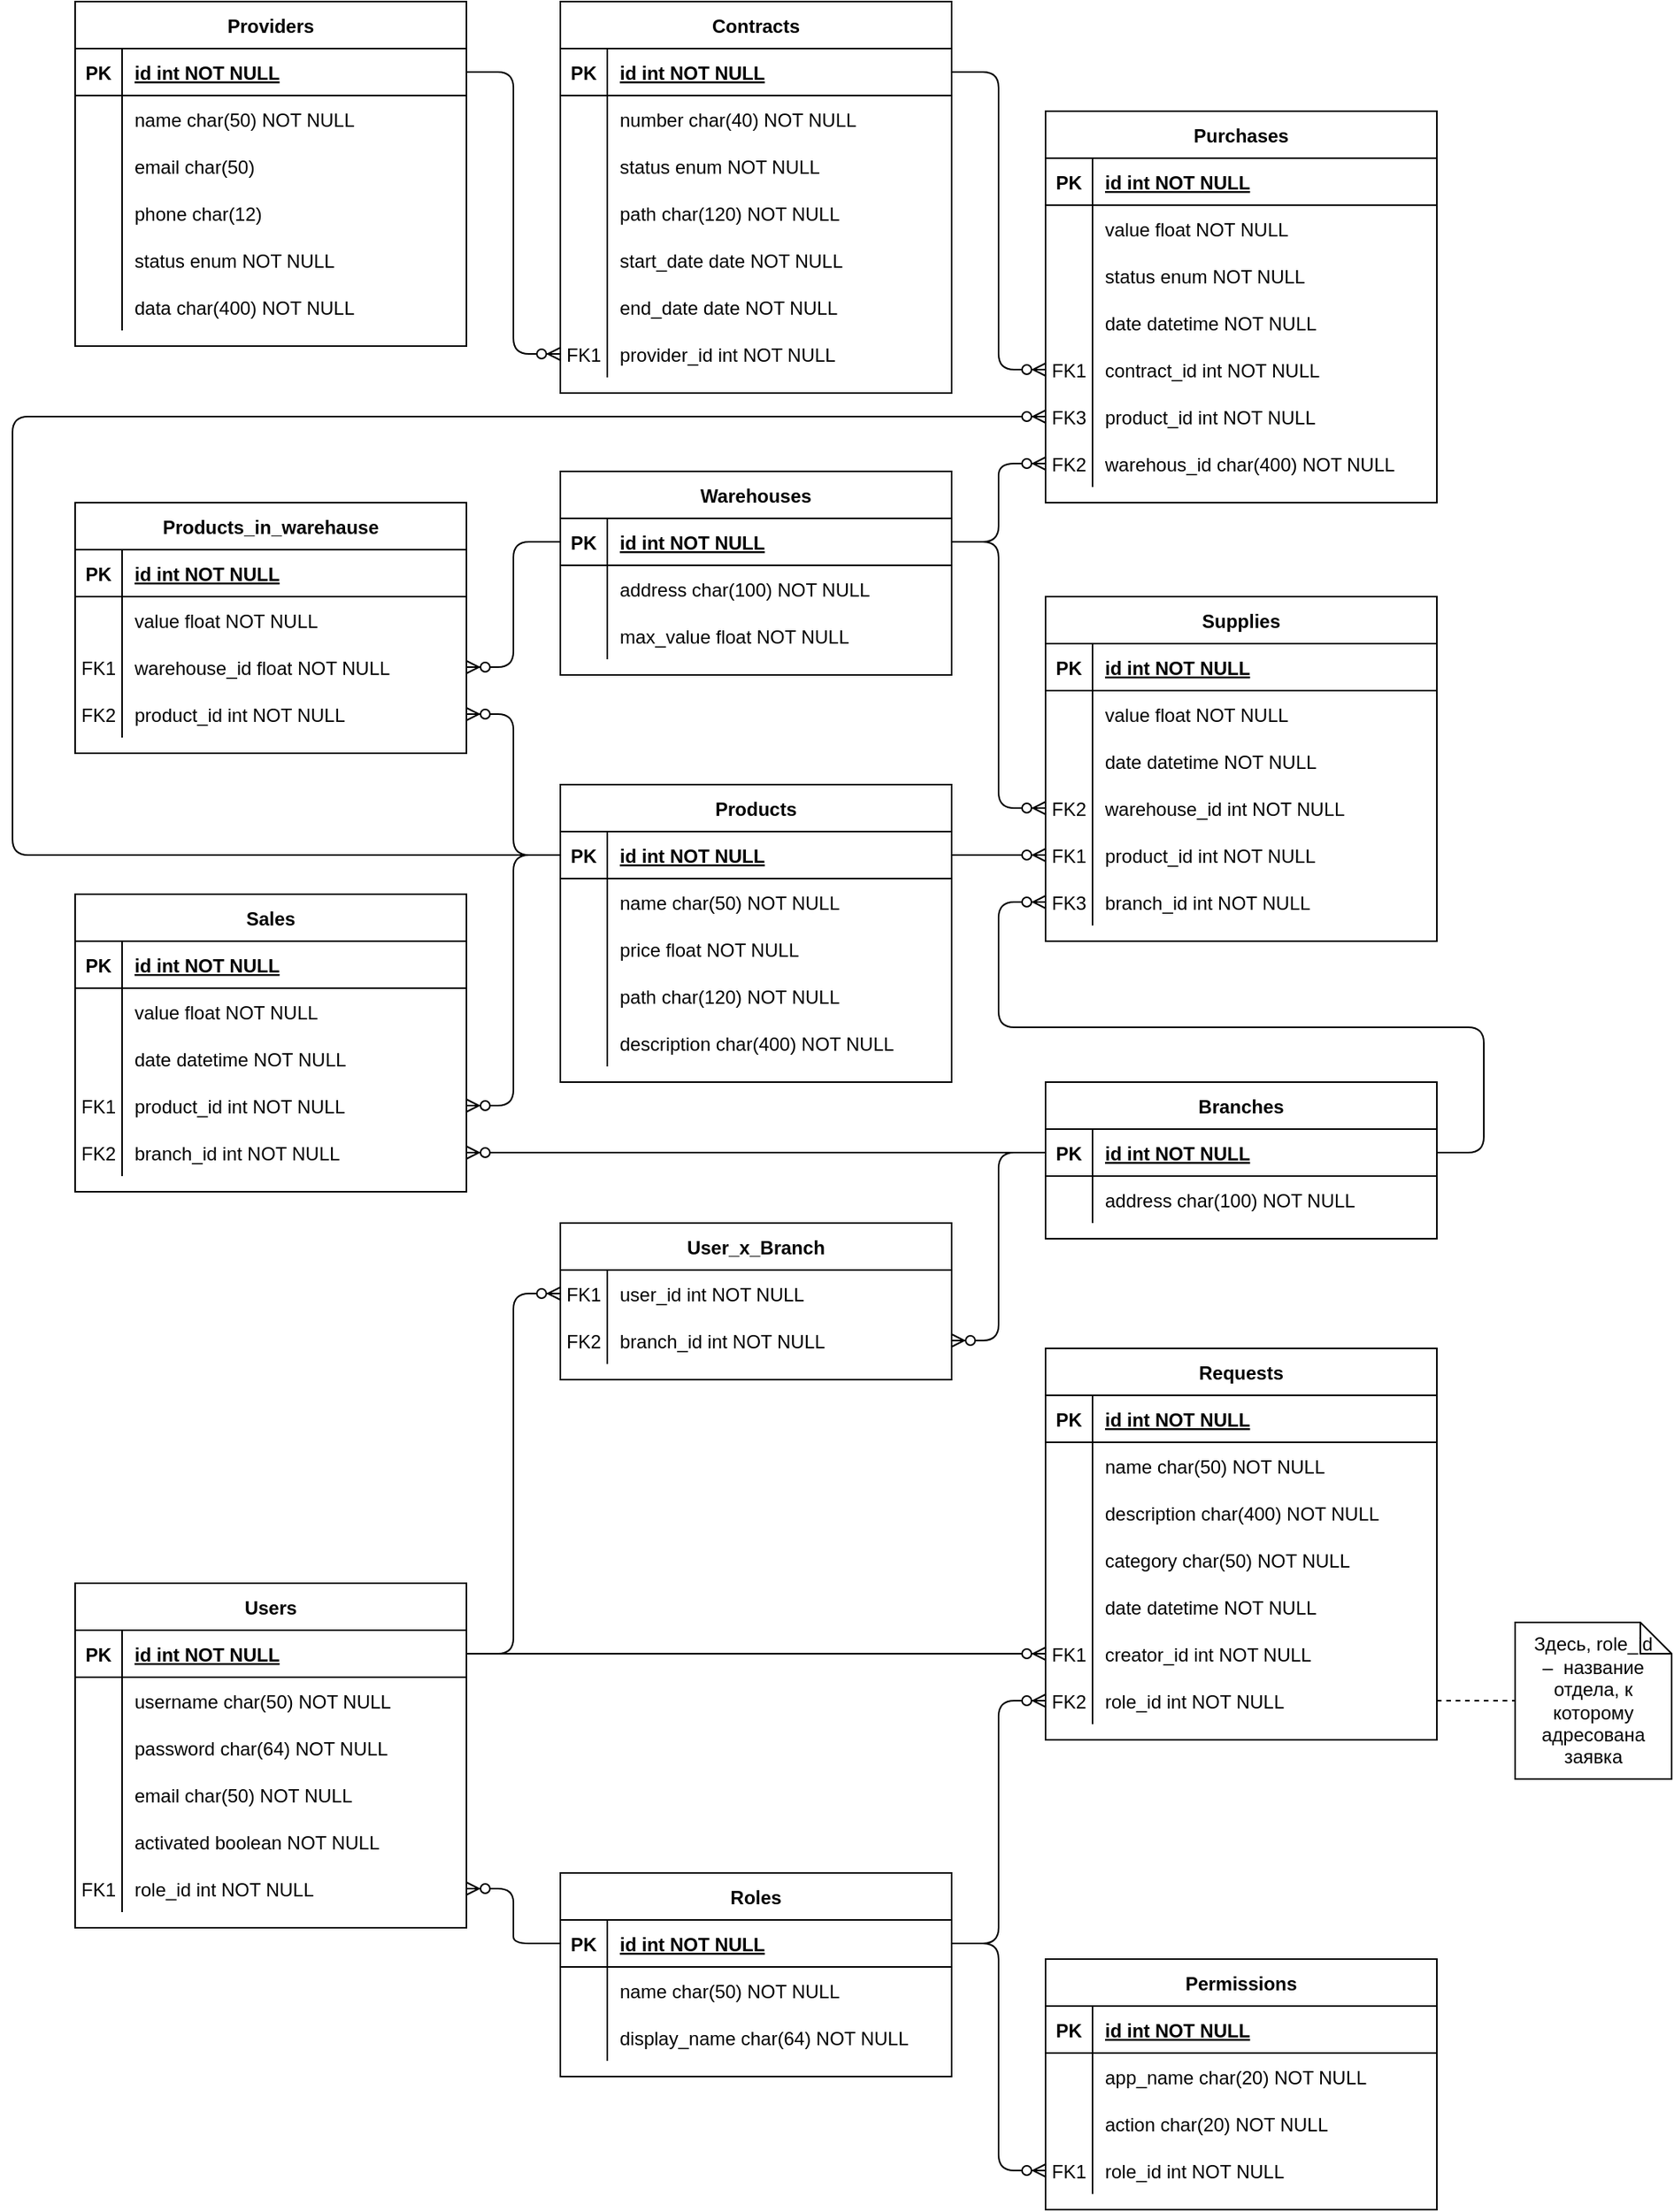 <mxfile version="13.8.2" type="device"><diagram id="R2lEEEUBdFMjLlhIrx00" name="Page-1"><mxGraphModel dx="2201" dy="1941" grid="1" gridSize="10" guides="1" tooltips="1" connect="1" arrows="1" fold="1" page="1" pageScale="1" pageWidth="850" pageHeight="1100" math="0" shadow="0" extFonts="Permanent Marker^https://fonts.googleapis.com/css?family=Permanent+Marker"><root><mxCell id="0"/><mxCell id="1" parent="0"/><mxCell id="JIDu4hX-HKevboaxb-18-33" value="" style="edgeStyle=entityRelationEdgeStyle;fontSize=12;html=1;endArrow=none;endFill=0;exitX=1;exitY=0.5;exitDx=0;exitDy=0;entryX=0;entryY=0.5;entryDx=0;entryDy=0;startArrow=ERzeroToMany;startFill=1;" parent="1" source="JIDu4hX-HKevboaxb-18-10" target="JIDu4hX-HKevboaxb-18-14" edge="1"><mxGeometry width="100" height="100" relative="1" as="geometry"><mxPoint x="360" y="290" as="sourcePoint"/><mxPoint x="460" y="190" as="targetPoint"/></mxGeometry></mxCell><mxCell id="JIDu4hX-HKevboaxb-18-47" value="" style="edgeStyle=entityRelationEdgeStyle;fontSize=12;html=1;endArrow=ERzeroToMany;endFill=1;exitX=1;exitY=0.5;exitDx=0;exitDy=0;" parent="1" source="JIDu4hX-HKevboaxb-18-14" target="JIDu4hX-HKevboaxb-18-38" edge="1"><mxGeometry width="100" height="100" relative="1" as="geometry"><mxPoint x="460" y="290" as="sourcePoint"/><mxPoint x="560" y="190" as="targetPoint"/></mxGeometry></mxCell><mxCell id="JIDu4hX-HKevboaxb-18-64" value="Здесь, role_id &lt;br&gt;–&amp;nbsp; название отдела, к которому адресована заявка" style="shape=note;size=20;whiteSpace=wrap;html=1;" parent="1" vertex="1"><mxGeometry x="960" y="165" width="100" height="100" as="geometry"/></mxCell><mxCell id="JIDu4hX-HKevboaxb-18-65" style="rounded=0;orthogonalLoop=1;jettySize=auto;html=1;exitX=1;exitY=0.5;exitDx=0;exitDy=0;entryX=0;entryY=0.5;entryDx=0;entryDy=0;entryPerimeter=0;startArrow=none;startFill=0;endArrow=none;endFill=0;dashed=1;" parent="1" source="JIDu4hX-HKevboaxb-18-61" target="JIDu4hX-HKevboaxb-18-64" edge="1"><mxGeometry relative="1" as="geometry"/></mxCell><mxCell id="JIDu4hX-HKevboaxb-18-66" value="" style="edgeStyle=entityRelationEdgeStyle;fontSize=12;html=1;endArrow=ERzeroToMany;endFill=1;exitX=1;exitY=0.5;exitDx=0;exitDy=0;entryX=0;entryY=0.5;entryDx=0;entryDy=0;" parent="1" source="JIDu4hX-HKevboaxb-18-14" target="JIDu4hX-HKevboaxb-18-61" edge="1"><mxGeometry width="100" height="100" relative="1" as="geometry"><mxPoint x="730" y="310" as="sourcePoint"/><mxPoint x="830" y="210" as="targetPoint"/></mxGeometry></mxCell><mxCell id="JIDu4hX-HKevboaxb-18-70" value="" style="edgeStyle=entityRelationEdgeStyle;fontSize=12;html=1;endArrow=ERzeroToMany;endFill=1;entryX=0;entryY=0.5;entryDx=0;entryDy=0;exitX=1;exitY=0.5;exitDx=0;exitDy=0;" parent="1" source="C-vyLk0tnHw3VtMMgP7b-3" target="JIDu4hX-HKevboaxb-18-67" edge="1"><mxGeometry width="100" height="100" relative="1" as="geometry"><mxPoint x="500" y="350" as="sourcePoint"/><mxPoint x="600" y="250" as="targetPoint"/></mxGeometry></mxCell><mxCell id="C-vyLk0tnHw3VtMMgP7b-2" value="Users" style="shape=table;startSize=30;container=1;collapsible=1;childLayout=tableLayout;fixedRows=1;rowLines=0;fontStyle=1;align=center;resizeLast=1;" parent="1" vertex="1"><mxGeometry x="40" y="140" width="250" height="220" as="geometry"/></mxCell><mxCell id="C-vyLk0tnHw3VtMMgP7b-3" value="" style="shape=partialRectangle;collapsible=0;dropTarget=0;pointerEvents=0;fillColor=none;points=[[0,0.5],[1,0.5]];portConstraint=eastwest;top=0;left=0;right=0;bottom=1;" parent="C-vyLk0tnHw3VtMMgP7b-2" vertex="1"><mxGeometry y="30" width="250" height="30" as="geometry"/></mxCell><mxCell id="C-vyLk0tnHw3VtMMgP7b-4" value="PK" style="shape=partialRectangle;overflow=hidden;connectable=0;fillColor=none;top=0;left=0;bottom=0;right=0;fontStyle=1;" parent="C-vyLk0tnHw3VtMMgP7b-3" vertex="1"><mxGeometry width="30" height="30" as="geometry"/></mxCell><mxCell id="C-vyLk0tnHw3VtMMgP7b-5" value="id int NOT NULL " style="shape=partialRectangle;overflow=hidden;connectable=0;fillColor=none;top=0;left=0;bottom=0;right=0;align=left;spacingLeft=6;fontStyle=5;" parent="C-vyLk0tnHw3VtMMgP7b-3" vertex="1"><mxGeometry x="30" width="220" height="30" as="geometry"/></mxCell><mxCell id="C-vyLk0tnHw3VtMMgP7b-6" value="" style="shape=partialRectangle;collapsible=0;dropTarget=0;pointerEvents=0;fillColor=none;points=[[0,0.5],[1,0.5]];portConstraint=eastwest;top=0;left=0;right=0;bottom=0;" parent="C-vyLk0tnHw3VtMMgP7b-2" vertex="1"><mxGeometry y="60" width="250" height="30" as="geometry"/></mxCell><mxCell id="C-vyLk0tnHw3VtMMgP7b-7" value="" style="shape=partialRectangle;overflow=hidden;connectable=0;fillColor=none;top=0;left=0;bottom=0;right=0;" parent="C-vyLk0tnHw3VtMMgP7b-6" vertex="1"><mxGeometry width="30" height="30" as="geometry"/></mxCell><mxCell id="C-vyLk0tnHw3VtMMgP7b-8" value="username char(50) NOT NULL" style="shape=partialRectangle;overflow=hidden;connectable=0;fillColor=none;top=0;left=0;bottom=0;right=0;align=left;spacingLeft=6;" parent="C-vyLk0tnHw3VtMMgP7b-6" vertex="1"><mxGeometry x="30" width="220" height="30" as="geometry"/></mxCell><mxCell id="C-vyLk0tnHw3VtMMgP7b-9" value="" style="shape=partialRectangle;collapsible=0;dropTarget=0;pointerEvents=0;fillColor=none;points=[[0,0.5],[1,0.5]];portConstraint=eastwest;top=0;left=0;right=0;bottom=0;" parent="C-vyLk0tnHw3VtMMgP7b-2" vertex="1"><mxGeometry y="90" width="250" height="30" as="geometry"/></mxCell><mxCell id="C-vyLk0tnHw3VtMMgP7b-10" value="" style="shape=partialRectangle;overflow=hidden;connectable=0;fillColor=none;top=0;left=0;bottom=0;right=0;" parent="C-vyLk0tnHw3VtMMgP7b-9" vertex="1"><mxGeometry width="30" height="30" as="geometry"/></mxCell><mxCell id="C-vyLk0tnHw3VtMMgP7b-11" value="password char(64) NOT NULL" style="shape=partialRectangle;overflow=hidden;connectable=0;fillColor=none;top=0;left=0;bottom=0;right=0;align=left;spacingLeft=6;" parent="C-vyLk0tnHw3VtMMgP7b-9" vertex="1"><mxGeometry x="30" width="220" height="30" as="geometry"/></mxCell><mxCell id="JIDu4hX-HKevboaxb-18-4" value="" style="shape=partialRectangle;collapsible=0;dropTarget=0;pointerEvents=0;fillColor=none;points=[[0,0.5],[1,0.5]];portConstraint=eastwest;top=0;left=0;right=0;bottom=0;" parent="C-vyLk0tnHw3VtMMgP7b-2" vertex="1"><mxGeometry y="120" width="250" height="30" as="geometry"/></mxCell><mxCell id="JIDu4hX-HKevboaxb-18-5" value="" style="shape=partialRectangle;overflow=hidden;connectable=0;fillColor=none;top=0;left=0;bottom=0;right=0;" parent="JIDu4hX-HKevboaxb-18-4" vertex="1"><mxGeometry width="30" height="30" as="geometry"/></mxCell><mxCell id="JIDu4hX-HKevboaxb-18-6" value="email char(50) NOT NULL" style="shape=partialRectangle;overflow=hidden;connectable=0;fillColor=none;top=0;left=0;bottom=0;right=0;align=left;spacingLeft=6;" parent="JIDu4hX-HKevboaxb-18-4" vertex="1"><mxGeometry x="30" width="220" height="30" as="geometry"/></mxCell><mxCell id="JIDu4hX-HKevboaxb-18-7" value="" style="shape=partialRectangle;collapsible=0;dropTarget=0;pointerEvents=0;fillColor=none;points=[[0,0.5],[1,0.5]];portConstraint=eastwest;top=0;left=0;right=0;bottom=0;" parent="C-vyLk0tnHw3VtMMgP7b-2" vertex="1"><mxGeometry y="150" width="250" height="30" as="geometry"/></mxCell><mxCell id="JIDu4hX-HKevboaxb-18-8" value="" style="shape=partialRectangle;overflow=hidden;connectable=0;fillColor=none;top=0;left=0;bottom=0;right=0;" parent="JIDu4hX-HKevboaxb-18-7" vertex="1"><mxGeometry width="30" height="30" as="geometry"/></mxCell><mxCell id="JIDu4hX-HKevboaxb-18-9" value="activated boolean NOT NULL" style="shape=partialRectangle;overflow=hidden;connectable=0;fillColor=none;top=0;left=0;bottom=0;right=0;align=left;spacingLeft=6;" parent="JIDu4hX-HKevboaxb-18-7" vertex="1"><mxGeometry x="30" width="220" height="30" as="geometry"/></mxCell><mxCell id="JIDu4hX-HKevboaxb-18-10" value="" style="shape=partialRectangle;collapsible=0;dropTarget=0;pointerEvents=0;fillColor=none;points=[[0,0.5],[1,0.5]];portConstraint=eastwest;top=0;left=0;right=0;bottom=0;" parent="C-vyLk0tnHw3VtMMgP7b-2" vertex="1"><mxGeometry y="180" width="250" height="30" as="geometry"/></mxCell><mxCell id="JIDu4hX-HKevboaxb-18-11" value="FK1" style="shape=partialRectangle;overflow=hidden;connectable=0;fillColor=none;top=0;left=0;bottom=0;right=0;" parent="JIDu4hX-HKevboaxb-18-10" vertex="1"><mxGeometry width="30" height="30" as="geometry"/></mxCell><mxCell id="JIDu4hX-HKevboaxb-18-12" value="role_id int NOT NULL" style="shape=partialRectangle;overflow=hidden;connectable=0;fillColor=none;top=0;left=0;bottom=0;right=0;align=left;spacingLeft=6;" parent="JIDu4hX-HKevboaxb-18-10" vertex="1"><mxGeometry x="30" width="220" height="30" as="geometry"/></mxCell><mxCell id="JIDu4hX-HKevboaxb-18-13" value="Roles" style="shape=table;startSize=30;container=1;collapsible=1;childLayout=tableLayout;fixedRows=1;rowLines=0;fontStyle=1;align=center;resizeLast=1;" parent="1" vertex="1"><mxGeometry x="350" y="325" width="250" height="130" as="geometry"/></mxCell><mxCell id="JIDu4hX-HKevboaxb-18-14" value="" style="shape=partialRectangle;collapsible=0;dropTarget=0;pointerEvents=0;fillColor=none;points=[[0,0.5],[1,0.5]];portConstraint=eastwest;top=0;left=0;right=0;bottom=1;" parent="JIDu4hX-HKevboaxb-18-13" vertex="1"><mxGeometry y="30" width="250" height="30" as="geometry"/></mxCell><mxCell id="JIDu4hX-HKevboaxb-18-15" value="PK" style="shape=partialRectangle;overflow=hidden;connectable=0;fillColor=none;top=0;left=0;bottom=0;right=0;fontStyle=1;" parent="JIDu4hX-HKevboaxb-18-14" vertex="1"><mxGeometry width="30" height="30" as="geometry"/></mxCell><mxCell id="JIDu4hX-HKevboaxb-18-16" value="id int NOT NULL " style="shape=partialRectangle;overflow=hidden;connectable=0;fillColor=none;top=0;left=0;bottom=0;right=0;align=left;spacingLeft=6;fontStyle=5;" parent="JIDu4hX-HKevboaxb-18-14" vertex="1"><mxGeometry x="30" width="220" height="30" as="geometry"/></mxCell><mxCell id="JIDu4hX-HKevboaxb-18-17" value="" style="shape=partialRectangle;collapsible=0;dropTarget=0;pointerEvents=0;fillColor=none;points=[[0,0.5],[1,0.5]];portConstraint=eastwest;top=0;left=0;right=0;bottom=0;" parent="JIDu4hX-HKevboaxb-18-13" vertex="1"><mxGeometry y="60" width="250" height="30" as="geometry"/></mxCell><mxCell id="JIDu4hX-HKevboaxb-18-18" value="" style="shape=partialRectangle;overflow=hidden;connectable=0;fillColor=none;top=0;left=0;bottom=0;right=0;" parent="JIDu4hX-HKevboaxb-18-17" vertex="1"><mxGeometry width="30" height="30" as="geometry"/></mxCell><mxCell id="JIDu4hX-HKevboaxb-18-19" value="name char(50) NOT NULL" style="shape=partialRectangle;overflow=hidden;connectable=0;fillColor=none;top=0;left=0;bottom=0;right=0;align=left;spacingLeft=6;" parent="JIDu4hX-HKevboaxb-18-17" vertex="1"><mxGeometry x="30" width="220" height="30" as="geometry"/></mxCell><mxCell id="JIDu4hX-HKevboaxb-18-20" value="" style="shape=partialRectangle;collapsible=0;dropTarget=0;pointerEvents=0;fillColor=none;points=[[0,0.5],[1,0.5]];portConstraint=eastwest;top=0;left=0;right=0;bottom=0;" parent="JIDu4hX-HKevboaxb-18-13" vertex="1"><mxGeometry y="90" width="250" height="30" as="geometry"/></mxCell><mxCell id="JIDu4hX-HKevboaxb-18-21" value="" style="shape=partialRectangle;overflow=hidden;connectable=0;fillColor=none;top=0;left=0;bottom=0;right=0;" parent="JIDu4hX-HKevboaxb-18-20" vertex="1"><mxGeometry width="30" height="30" as="geometry"/></mxCell><mxCell id="JIDu4hX-HKevboaxb-18-22" value="display_name char(64) NOT NULL" style="shape=partialRectangle;overflow=hidden;connectable=0;fillColor=none;top=0;left=0;bottom=0;right=0;align=left;spacingLeft=6;" parent="JIDu4hX-HKevboaxb-18-20" vertex="1"><mxGeometry x="30" width="220" height="30" as="geometry"/></mxCell><mxCell id="JIDu4hX-HKevboaxb-18-34" value="Permissions" style="shape=table;startSize=30;container=1;collapsible=1;childLayout=tableLayout;fixedRows=1;rowLines=0;fontStyle=1;align=center;resizeLast=1;" parent="1" vertex="1"><mxGeometry x="660" y="380" width="250" height="160" as="geometry"/></mxCell><mxCell id="JIDu4hX-HKevboaxb-18-35" value="" style="shape=partialRectangle;collapsible=0;dropTarget=0;pointerEvents=0;fillColor=none;points=[[0,0.5],[1,0.5]];portConstraint=eastwest;top=0;left=0;right=0;bottom=1;" parent="JIDu4hX-HKevboaxb-18-34" vertex="1"><mxGeometry y="30" width="250" height="30" as="geometry"/></mxCell><mxCell id="JIDu4hX-HKevboaxb-18-36" value="PK" style="shape=partialRectangle;overflow=hidden;connectable=0;fillColor=none;top=0;left=0;bottom=0;right=0;fontStyle=1;" parent="JIDu4hX-HKevboaxb-18-35" vertex="1"><mxGeometry width="30" height="30" as="geometry"/></mxCell><mxCell id="JIDu4hX-HKevboaxb-18-37" value="id int NOT NULL " style="shape=partialRectangle;overflow=hidden;connectable=0;fillColor=none;top=0;left=0;bottom=0;right=0;align=left;spacingLeft=6;fontStyle=5;" parent="JIDu4hX-HKevboaxb-18-35" vertex="1"><mxGeometry x="30" width="220" height="30" as="geometry"/></mxCell><mxCell id="JIDu4hX-HKevboaxb-18-41" value="" style="shape=partialRectangle;collapsible=0;dropTarget=0;pointerEvents=0;fillColor=none;points=[[0,0.5],[1,0.5]];portConstraint=eastwest;top=0;left=0;right=0;bottom=0;" parent="JIDu4hX-HKevboaxb-18-34" vertex="1"><mxGeometry y="60" width="250" height="30" as="geometry"/></mxCell><mxCell id="JIDu4hX-HKevboaxb-18-42" value="" style="shape=partialRectangle;overflow=hidden;connectable=0;fillColor=none;top=0;left=0;bottom=0;right=0;" parent="JIDu4hX-HKevboaxb-18-41" vertex="1"><mxGeometry width="30" height="30" as="geometry"/></mxCell><mxCell id="JIDu4hX-HKevboaxb-18-43" value="app_name char(20) NOT NULL" style="shape=partialRectangle;overflow=hidden;connectable=0;fillColor=none;top=0;left=0;bottom=0;right=0;align=left;spacingLeft=6;" parent="JIDu4hX-HKevboaxb-18-41" vertex="1"><mxGeometry x="30" width="220" height="30" as="geometry"/></mxCell><mxCell id="JIDu4hX-HKevboaxb-18-44" value="" style="shape=partialRectangle;collapsible=0;dropTarget=0;pointerEvents=0;fillColor=none;points=[[0,0.5],[1,0.5]];portConstraint=eastwest;top=0;left=0;right=0;bottom=0;" parent="JIDu4hX-HKevboaxb-18-34" vertex="1"><mxGeometry y="90" width="250" height="30" as="geometry"/></mxCell><mxCell id="JIDu4hX-HKevboaxb-18-45" value="" style="shape=partialRectangle;overflow=hidden;connectable=0;fillColor=none;top=0;left=0;bottom=0;right=0;" parent="JIDu4hX-HKevboaxb-18-44" vertex="1"><mxGeometry width="30" height="30" as="geometry"/></mxCell><mxCell id="JIDu4hX-HKevboaxb-18-46" value="action char(20) NOT NULL" style="shape=partialRectangle;overflow=hidden;connectable=0;fillColor=none;top=0;left=0;bottom=0;right=0;align=left;spacingLeft=6;" parent="JIDu4hX-HKevboaxb-18-44" vertex="1"><mxGeometry x="30" width="220" height="30" as="geometry"/></mxCell><mxCell id="JIDu4hX-HKevboaxb-18-38" value="" style="shape=partialRectangle;collapsible=0;dropTarget=0;pointerEvents=0;fillColor=none;points=[[0,0.5],[1,0.5]];portConstraint=eastwest;top=0;left=0;right=0;bottom=0;" parent="JIDu4hX-HKevboaxb-18-34" vertex="1"><mxGeometry y="120" width="250" height="30" as="geometry"/></mxCell><mxCell id="JIDu4hX-HKevboaxb-18-39" value="FK1" style="shape=partialRectangle;overflow=hidden;connectable=0;fillColor=none;top=0;left=0;bottom=0;right=0;" parent="JIDu4hX-HKevboaxb-18-38" vertex="1"><mxGeometry width="30" height="30" as="geometry"/></mxCell><mxCell id="JIDu4hX-HKevboaxb-18-40" value="role_id int NOT NULL" style="shape=partialRectangle;overflow=hidden;connectable=0;fillColor=none;top=0;left=0;bottom=0;right=0;align=left;spacingLeft=6;" parent="JIDu4hX-HKevboaxb-18-38" vertex="1"><mxGeometry x="30" width="220" height="30" as="geometry"/></mxCell><mxCell id="JIDu4hX-HKevboaxb-18-129" value="" style="edgeStyle=entityRelationEdgeStyle;fontSize=12;html=1;endArrow=ERzeroToMany;endFill=1;entryX=0;entryY=0.5;entryDx=0;entryDy=0;exitX=1;exitY=0.5;exitDx=0;exitDy=0;" parent="1" source="JIDu4hX-HKevboaxb-18-72" target="JIDu4hX-HKevboaxb-18-120" edge="1"><mxGeometry width="100" height="100" relative="1" as="geometry"><mxPoint x="390" y="-640" as="sourcePoint"/><mxPoint x="490" y="-740" as="targetPoint"/></mxGeometry></mxCell><mxCell id="JIDu4hX-HKevboaxb-18-130" value="" style="edgeStyle=entityRelationEdgeStyle;fontSize=12;html=1;endArrow=ERzeroToMany;endFill=1;entryX=0;entryY=0.5;entryDx=0;entryDy=0;" parent="1" source="JIDu4hX-HKevboaxb-18-111" target="JIDu4hX-HKevboaxb-18-103" edge="1"><mxGeometry width="100" height="100" relative="1" as="geometry"><mxPoint x="390" y="-640" as="sourcePoint"/><mxPoint x="490" y="-740" as="targetPoint"/></mxGeometry></mxCell><mxCell id="JIDu4hX-HKevboaxb-18-150" value="" style="edgeStyle=entityRelationEdgeStyle;fontSize=12;html=1;endArrow=ERzeroToMany;endFill=1;entryX=0;entryY=0.5;entryDx=0;entryDy=0;" parent="1" source="JIDu4hX-HKevboaxb-18-132" target="JIDu4hX-HKevboaxb-18-106" edge="1"><mxGeometry width="100" height="100" relative="1" as="geometry"><mxPoint x="510" y="-640" as="sourcePoint"/><mxPoint x="610" y="-740" as="targetPoint"/></mxGeometry></mxCell><mxCell id="JIDu4hX-HKevboaxb-18-164" value="" style="edgeStyle=entityRelationEdgeStyle;fontSize=12;html=1;endArrow=ERzeroToMany;endFill=1;" parent="1" source="JIDu4hX-HKevboaxb-18-132" target="JIDu4hX-HKevboaxb-18-161" edge="1"><mxGeometry width="100" height="100" relative="1" as="geometry"><mxPoint x="510" y="-640" as="sourcePoint"/><mxPoint x="610" y="-740" as="targetPoint"/></mxGeometry></mxCell><mxCell id="JIDu4hX-HKevboaxb-18-181" value="" style="edgeStyle=entityRelationEdgeStyle;fontSize=12;html=1;endArrow=ERzeroToMany;endFill=1;" parent="1" source="JIDu4hX-HKevboaxb-18-166" target="JIDu4hX-HKevboaxb-18-158" edge="1"><mxGeometry width="100" height="100" relative="1" as="geometry"><mxPoint x="510" y="-380" as="sourcePoint"/><mxPoint x="610" y="-480" as="targetPoint"/></mxGeometry></mxCell><mxCell id="JIDu4hX-HKevboaxb-18-182" value="" style="edgeStyle=orthogonalEdgeStyle;fontSize=12;html=1;endArrow=ERzeroToMany;endFill=1;entryX=0;entryY=0.5;entryDx=0;entryDy=0;" parent="1" source="JIDu4hX-HKevboaxb-18-166" target="JIDu4hX-HKevboaxb-18-100" edge="1"><mxGeometry width="100" height="100" relative="1" as="geometry"><mxPoint x="510" y="-470" as="sourcePoint"/><mxPoint x="600" y="-610" as="targetPoint"/><Array as="points"><mxPoint y="-325"/><mxPoint y="-605"/></Array></mxGeometry></mxCell><mxCell id="JIDu4hX-HKevboaxb-18-212" value="" style="edgeStyle=entityRelationEdgeStyle;fontSize=12;html=1;endArrow=ERzeroToMany;endFill=1;exitX=1;exitY=0.5;exitDx=0;exitDy=0;entryX=0;entryY=0.5;entryDx=0;entryDy=0;" parent="1" source="C-vyLk0tnHw3VtMMgP7b-3" target="JIDu4hX-HKevboaxb-18-206" edge="1"><mxGeometry width="100" height="100" relative="1" as="geometry"><mxPoint x="390" y="410" as="sourcePoint"/><mxPoint x="490" y="310" as="targetPoint"/></mxGeometry></mxCell><mxCell id="JIDu4hX-HKevboaxb-18-202" value="User_x_Branch" style="shape=table;startSize=30;container=1;collapsible=1;childLayout=tableLayout;fixedRows=1;rowLines=0;fontStyle=1;align=center;resizeLast=1;" parent="1" vertex="1"><mxGeometry x="350" y="-90" width="250" height="100" as="geometry"/></mxCell><mxCell id="JIDu4hX-HKevboaxb-18-206" value="" style="shape=partialRectangle;collapsible=0;dropTarget=0;pointerEvents=0;fillColor=none;points=[[0,0.5],[1,0.5]];portConstraint=eastwest;top=0;left=0;right=0;bottom=0;" parent="JIDu4hX-HKevboaxb-18-202" vertex="1"><mxGeometry y="30" width="250" height="30" as="geometry"/></mxCell><mxCell id="JIDu4hX-HKevboaxb-18-207" value="FK1" style="shape=partialRectangle;overflow=hidden;connectable=0;fillColor=none;top=0;left=0;bottom=0;right=0;" parent="JIDu4hX-HKevboaxb-18-206" vertex="1"><mxGeometry width="30" height="30" as="geometry"/></mxCell><mxCell id="JIDu4hX-HKevboaxb-18-208" value="user_id int NOT NULL" style="shape=partialRectangle;overflow=hidden;connectable=0;fillColor=none;top=0;left=0;bottom=0;right=0;align=left;spacingLeft=6;" parent="JIDu4hX-HKevboaxb-18-206" vertex="1"><mxGeometry x="30" width="220" height="30" as="geometry"/></mxCell><mxCell id="JIDu4hX-HKevboaxb-18-209" value="" style="shape=partialRectangle;collapsible=0;dropTarget=0;pointerEvents=0;fillColor=none;points=[[0,0.5],[1,0.5]];portConstraint=eastwest;top=0;left=0;right=0;bottom=0;" parent="JIDu4hX-HKevboaxb-18-202" vertex="1"><mxGeometry y="60" width="250" height="30" as="geometry"/></mxCell><mxCell id="JIDu4hX-HKevboaxb-18-210" value="FK2" style="shape=partialRectangle;overflow=hidden;connectable=0;fillColor=none;top=0;left=0;bottom=0;right=0;" parent="JIDu4hX-HKevboaxb-18-209" vertex="1"><mxGeometry width="30" height="30" as="geometry"/></mxCell><mxCell id="JIDu4hX-HKevboaxb-18-211" value="branch_id int NOT NULL" style="shape=partialRectangle;overflow=hidden;connectable=0;fillColor=none;top=0;left=0;bottom=0;right=0;align=left;spacingLeft=6;" parent="JIDu4hX-HKevboaxb-18-209" vertex="1"><mxGeometry x="30" width="220" height="30" as="geometry"/></mxCell><mxCell id="JIDu4hX-HKevboaxb-18-213" value="" style="edgeStyle=entityRelationEdgeStyle;fontSize=12;html=1;endArrow=ERzeroToMany;endFill=1;" parent="1" source="JIDu4hX-HKevboaxb-18-184" target="JIDu4hX-HKevboaxb-18-209" edge="1"><mxGeometry width="100" height="100" relative="1" as="geometry"><mxPoint x="700" y="-120" as="sourcePoint"/><mxPoint x="800" y="-220" as="targetPoint"/></mxGeometry></mxCell><mxCell id="JIDu4hX-HKevboaxb-18-230" value="" style="edgeStyle=entityRelationEdgeStyle;fontSize=12;html=1;endArrow=ERzeroToMany;endFill=1;" parent="1" source="JIDu4hX-HKevboaxb-18-184" edge="1"><mxGeometry width="100" height="100" relative="1" as="geometry"><mxPoint x="820" y="-250" as="sourcePoint"/><mxPoint x="660" y="-295" as="targetPoint"/></mxGeometry></mxCell><mxCell id="JIDu4hX-HKevboaxb-18-231" value="" style="edgeStyle=entityRelationEdgeStyle;fontSize=12;html=1;endArrow=ERzeroToMany;endFill=1;exitX=1;exitY=0.5;exitDx=0;exitDy=0;" parent="1" source="JIDu4hX-HKevboaxb-18-166" target="JIDu4hX-HKevboaxb-18-221" edge="1"><mxGeometry width="100" height="100" relative="1" as="geometry"><mxPoint x="780" y="-410" as="sourcePoint"/><mxPoint x="880" y="-510" as="targetPoint"/></mxGeometry></mxCell><mxCell id="JIDu4hX-HKevboaxb-18-232" value="" style="edgeStyle=entityRelationEdgeStyle;fontSize=12;html=1;endArrow=ERzeroToMany;endFill=1;exitX=1;exitY=0.5;exitDx=0;exitDy=0;" parent="1" source="JIDu4hX-HKevboaxb-18-132" target="JIDu4hX-HKevboaxb-18-224" edge="1"><mxGeometry width="100" height="100" relative="1" as="geometry"><mxPoint x="550" y="-410" as="sourcePoint"/><mxPoint x="650" y="-510" as="targetPoint"/></mxGeometry></mxCell><mxCell id="JIDu4hX-HKevboaxb-18-110" value="Contracts" style="shape=table;startSize=30;container=1;collapsible=1;childLayout=tableLayout;fixedRows=1;rowLines=0;fontStyle=1;align=center;resizeLast=1;" parent="1" vertex="1"><mxGeometry x="350" y="-870" width="250" height="250" as="geometry"/></mxCell><mxCell id="JIDu4hX-HKevboaxb-18-111" value="" style="shape=partialRectangle;collapsible=0;dropTarget=0;pointerEvents=0;fillColor=none;points=[[0,0.5],[1,0.5]];portConstraint=eastwest;top=0;left=0;right=0;bottom=1;" parent="JIDu4hX-HKevboaxb-18-110" vertex="1"><mxGeometry y="30" width="250" height="30" as="geometry"/></mxCell><mxCell id="JIDu4hX-HKevboaxb-18-112" value="PK" style="shape=partialRectangle;overflow=hidden;connectable=0;fillColor=none;top=0;left=0;bottom=0;right=0;fontStyle=1;" parent="JIDu4hX-HKevboaxb-18-111" vertex="1"><mxGeometry width="30" height="30" as="geometry"/></mxCell><mxCell id="JIDu4hX-HKevboaxb-18-113" value="id int NOT NULL " style="shape=partialRectangle;overflow=hidden;connectable=0;fillColor=none;top=0;left=0;bottom=0;right=0;align=left;spacingLeft=6;fontStyle=5;" parent="JIDu4hX-HKevboaxb-18-111" vertex="1"><mxGeometry x="30" width="220" height="30" as="geometry"/></mxCell><mxCell id="JIDu4hX-HKevboaxb-18-114" value="" style="shape=partialRectangle;collapsible=0;dropTarget=0;pointerEvents=0;fillColor=none;points=[[0,0.5],[1,0.5]];portConstraint=eastwest;top=0;left=0;right=0;bottom=0;" parent="JIDu4hX-HKevboaxb-18-110" vertex="1"><mxGeometry y="60" width="250" height="30" as="geometry"/></mxCell><mxCell id="JIDu4hX-HKevboaxb-18-115" value="" style="shape=partialRectangle;overflow=hidden;connectable=0;fillColor=none;top=0;left=0;bottom=0;right=0;" parent="JIDu4hX-HKevboaxb-18-114" vertex="1"><mxGeometry width="30" height="30" as="geometry"/></mxCell><mxCell id="JIDu4hX-HKevboaxb-18-116" value="number char(40) NOT NULL" style="shape=partialRectangle;overflow=hidden;connectable=0;fillColor=none;top=0;left=0;bottom=0;right=0;align=left;spacingLeft=6;" parent="JIDu4hX-HKevboaxb-18-114" vertex="1"><mxGeometry x="30" width="220" height="30" as="geometry"/></mxCell><mxCell id="JIDu4hX-HKevboaxb-18-117" value="" style="shape=partialRectangle;collapsible=0;dropTarget=0;pointerEvents=0;fillColor=none;points=[[0,0.5],[1,0.5]];portConstraint=eastwest;top=0;left=0;right=0;bottom=0;" parent="JIDu4hX-HKevboaxb-18-110" vertex="1"><mxGeometry y="90" width="250" height="30" as="geometry"/></mxCell><mxCell id="JIDu4hX-HKevboaxb-18-118" value="" style="shape=partialRectangle;overflow=hidden;connectable=0;fillColor=none;top=0;left=0;bottom=0;right=0;" parent="JIDu4hX-HKevboaxb-18-117" vertex="1"><mxGeometry width="30" height="30" as="geometry"/></mxCell><mxCell id="JIDu4hX-HKevboaxb-18-119" value="status enum NOT NULL" style="shape=partialRectangle;overflow=hidden;connectable=0;fillColor=none;top=0;left=0;bottom=0;right=0;align=left;spacingLeft=6;" parent="JIDu4hX-HKevboaxb-18-117" vertex="1"><mxGeometry x="30" width="220" height="30" as="geometry"/></mxCell><mxCell id="JIDu4hX-HKevboaxb-18-123" value="" style="shape=partialRectangle;collapsible=0;dropTarget=0;pointerEvents=0;fillColor=none;points=[[0,0.5],[1,0.5]];portConstraint=eastwest;top=0;left=0;right=0;bottom=0;" parent="JIDu4hX-HKevboaxb-18-110" vertex="1"><mxGeometry y="120" width="250" height="30" as="geometry"/></mxCell><mxCell id="JIDu4hX-HKevboaxb-18-124" value="" style="shape=partialRectangle;overflow=hidden;connectable=0;fillColor=none;top=0;left=0;bottom=0;right=0;" parent="JIDu4hX-HKevboaxb-18-123" vertex="1"><mxGeometry width="30" height="30" as="geometry"/></mxCell><mxCell id="JIDu4hX-HKevboaxb-18-125" value="path char(120) NOT NULL" style="shape=partialRectangle;overflow=hidden;connectable=0;fillColor=none;top=0;left=0;bottom=0;right=0;align=left;spacingLeft=6;" parent="JIDu4hX-HKevboaxb-18-123" vertex="1"><mxGeometry x="30" width="220" height="30" as="geometry"/></mxCell><mxCell id="JIDu4hX-HKevboaxb-18-267" value="" style="shape=partialRectangle;collapsible=0;dropTarget=0;pointerEvents=0;fillColor=none;points=[[0,0.5],[1,0.5]];portConstraint=eastwest;top=0;left=0;right=0;bottom=0;" parent="JIDu4hX-HKevboaxb-18-110" vertex="1"><mxGeometry y="150" width="250" height="30" as="geometry"/></mxCell><mxCell id="JIDu4hX-HKevboaxb-18-268" value="" style="shape=partialRectangle;overflow=hidden;connectable=0;fillColor=none;top=0;left=0;bottom=0;right=0;" parent="JIDu4hX-HKevboaxb-18-267" vertex="1"><mxGeometry width="30" height="30" as="geometry"/></mxCell><mxCell id="JIDu4hX-HKevboaxb-18-269" value="start_date date NOT NULL" style="shape=partialRectangle;overflow=hidden;connectable=0;fillColor=none;top=0;left=0;bottom=0;right=0;align=left;spacingLeft=6;" parent="JIDu4hX-HKevboaxb-18-267" vertex="1"><mxGeometry x="30" width="220" height="30" as="geometry"/></mxCell><mxCell id="JIDu4hX-HKevboaxb-18-270" value="" style="shape=partialRectangle;collapsible=0;dropTarget=0;pointerEvents=0;fillColor=none;points=[[0,0.5],[1,0.5]];portConstraint=eastwest;top=0;left=0;right=0;bottom=0;" parent="JIDu4hX-HKevboaxb-18-110" vertex="1"><mxGeometry y="180" width="250" height="30" as="geometry"/></mxCell><mxCell id="JIDu4hX-HKevboaxb-18-271" value="" style="shape=partialRectangle;overflow=hidden;connectable=0;fillColor=none;top=0;left=0;bottom=0;right=0;" parent="JIDu4hX-HKevboaxb-18-270" vertex="1"><mxGeometry width="30" height="30" as="geometry"/></mxCell><mxCell id="JIDu4hX-HKevboaxb-18-272" value="end_date date NOT NULL" style="shape=partialRectangle;overflow=hidden;connectable=0;fillColor=none;top=0;left=0;bottom=0;right=0;align=left;spacingLeft=6;" parent="JIDu4hX-HKevboaxb-18-270" vertex="1"><mxGeometry x="30" width="220" height="30" as="geometry"/></mxCell><mxCell id="JIDu4hX-HKevboaxb-18-120" value="" style="shape=partialRectangle;collapsible=0;dropTarget=0;pointerEvents=0;fillColor=none;points=[[0,0.5],[1,0.5]];portConstraint=eastwest;top=0;left=0;right=0;bottom=0;" parent="JIDu4hX-HKevboaxb-18-110" vertex="1"><mxGeometry y="210" width="250" height="30" as="geometry"/></mxCell><mxCell id="JIDu4hX-HKevboaxb-18-121" value="FK1" style="shape=partialRectangle;overflow=hidden;connectable=0;fillColor=none;top=0;left=0;bottom=0;right=0;" parent="JIDu4hX-HKevboaxb-18-120" vertex="1"><mxGeometry width="30" height="30" as="geometry"/></mxCell><mxCell id="JIDu4hX-HKevboaxb-18-122" value="provider_id int NOT NULL" style="shape=partialRectangle;overflow=hidden;connectable=0;fillColor=none;top=0;left=0;bottom=0;right=0;align=left;spacingLeft=6;" parent="JIDu4hX-HKevboaxb-18-120" vertex="1"><mxGeometry x="30" width="220" height="30" as="geometry"/></mxCell><mxCell id="JIDu4hX-HKevboaxb-18-71" value="Providers" style="shape=table;startSize=30;container=1;collapsible=1;childLayout=tableLayout;fixedRows=1;rowLines=0;fontStyle=1;align=center;resizeLast=1;" parent="1" vertex="1"><mxGeometry x="40" y="-870" width="250" height="220" as="geometry"/></mxCell><mxCell id="JIDu4hX-HKevboaxb-18-72" value="" style="shape=partialRectangle;collapsible=0;dropTarget=0;pointerEvents=0;fillColor=none;points=[[0,0.5],[1,0.5]];portConstraint=eastwest;top=0;left=0;right=0;bottom=1;" parent="JIDu4hX-HKevboaxb-18-71" vertex="1"><mxGeometry y="30" width="250" height="30" as="geometry"/></mxCell><mxCell id="JIDu4hX-HKevboaxb-18-73" value="PK" style="shape=partialRectangle;overflow=hidden;connectable=0;fillColor=none;top=0;left=0;bottom=0;right=0;fontStyle=1;" parent="JIDu4hX-HKevboaxb-18-72" vertex="1"><mxGeometry width="30" height="30" as="geometry"/></mxCell><mxCell id="JIDu4hX-HKevboaxb-18-74" value="id int NOT NULL " style="shape=partialRectangle;overflow=hidden;connectable=0;fillColor=none;top=0;left=0;bottom=0;right=0;align=left;spacingLeft=6;fontStyle=5;" parent="JIDu4hX-HKevboaxb-18-72" vertex="1"><mxGeometry x="30" width="220" height="30" as="geometry"/></mxCell><mxCell id="JIDu4hX-HKevboaxb-18-75" value="" style="shape=partialRectangle;collapsible=0;dropTarget=0;pointerEvents=0;fillColor=none;points=[[0,0.5],[1,0.5]];portConstraint=eastwest;top=0;left=0;right=0;bottom=0;" parent="JIDu4hX-HKevboaxb-18-71" vertex="1"><mxGeometry y="60" width="250" height="30" as="geometry"/></mxCell><mxCell id="JIDu4hX-HKevboaxb-18-76" value="" style="shape=partialRectangle;overflow=hidden;connectable=0;fillColor=none;top=0;left=0;bottom=0;right=0;" parent="JIDu4hX-HKevboaxb-18-75" vertex="1"><mxGeometry width="30" height="30" as="geometry"/></mxCell><mxCell id="JIDu4hX-HKevboaxb-18-77" value="name char(50) NOT NULL" style="shape=partialRectangle;overflow=hidden;connectable=0;fillColor=none;top=0;left=0;bottom=0;right=0;align=left;spacingLeft=6;" parent="JIDu4hX-HKevboaxb-18-75" vertex="1"><mxGeometry x="30" width="220" height="30" as="geometry"/></mxCell><mxCell id="JIDu4hX-HKevboaxb-18-78" value="" style="shape=partialRectangle;collapsible=0;dropTarget=0;pointerEvents=0;fillColor=none;points=[[0,0.5],[1,0.5]];portConstraint=eastwest;top=0;left=0;right=0;bottom=0;" parent="JIDu4hX-HKevboaxb-18-71" vertex="1"><mxGeometry y="90" width="250" height="30" as="geometry"/></mxCell><mxCell id="JIDu4hX-HKevboaxb-18-79" value="" style="shape=partialRectangle;overflow=hidden;connectable=0;fillColor=none;top=0;left=0;bottom=0;right=0;" parent="JIDu4hX-HKevboaxb-18-78" vertex="1"><mxGeometry width="30" height="30" as="geometry"/></mxCell><mxCell id="JIDu4hX-HKevboaxb-18-80" value="email char(50)" style="shape=partialRectangle;overflow=hidden;connectable=0;fillColor=none;top=0;left=0;bottom=0;right=0;align=left;spacingLeft=6;" parent="JIDu4hX-HKevboaxb-18-78" vertex="1"><mxGeometry x="30" width="220" height="30" as="geometry"/></mxCell><mxCell id="JIDu4hX-HKevboaxb-18-81" value="" style="shape=partialRectangle;collapsible=0;dropTarget=0;pointerEvents=0;fillColor=none;points=[[0,0.5],[1,0.5]];portConstraint=eastwest;top=0;left=0;right=0;bottom=0;" parent="JIDu4hX-HKevboaxb-18-71" vertex="1"><mxGeometry y="120" width="250" height="30" as="geometry"/></mxCell><mxCell id="JIDu4hX-HKevboaxb-18-82" value="" style="shape=partialRectangle;overflow=hidden;connectable=0;fillColor=none;top=0;left=0;bottom=0;right=0;" parent="JIDu4hX-HKevboaxb-18-81" vertex="1"><mxGeometry width="30" height="30" as="geometry"/></mxCell><mxCell id="JIDu4hX-HKevboaxb-18-83" value="phone char(12)" style="shape=partialRectangle;overflow=hidden;connectable=0;fillColor=none;top=0;left=0;bottom=0;right=0;align=left;spacingLeft=6;" parent="JIDu4hX-HKevboaxb-18-81" vertex="1"><mxGeometry x="30" width="220" height="30" as="geometry"/></mxCell><mxCell id="JIDu4hX-HKevboaxb-18-84" value="" style="shape=partialRectangle;collapsible=0;dropTarget=0;pointerEvents=0;fillColor=none;points=[[0,0.5],[1,0.5]];portConstraint=eastwest;top=0;left=0;right=0;bottom=0;" parent="JIDu4hX-HKevboaxb-18-71" vertex="1"><mxGeometry y="150" width="250" height="30" as="geometry"/></mxCell><mxCell id="JIDu4hX-HKevboaxb-18-85" value="" style="shape=partialRectangle;overflow=hidden;connectable=0;fillColor=none;top=0;left=0;bottom=0;right=0;" parent="JIDu4hX-HKevboaxb-18-84" vertex="1"><mxGeometry width="30" height="30" as="geometry"/></mxCell><mxCell id="JIDu4hX-HKevboaxb-18-86" value="status enum NOT NULL" style="shape=partialRectangle;overflow=hidden;connectable=0;fillColor=none;top=0;left=0;bottom=0;right=0;align=left;spacingLeft=6;" parent="JIDu4hX-HKevboaxb-18-84" vertex="1"><mxGeometry x="30" width="220" height="30" as="geometry"/></mxCell><mxCell id="JIDu4hX-HKevboaxb-18-87" value="" style="shape=partialRectangle;collapsible=0;dropTarget=0;pointerEvents=0;fillColor=none;points=[[0,0.5],[1,0.5]];portConstraint=eastwest;top=0;left=0;right=0;bottom=0;" parent="JIDu4hX-HKevboaxb-18-71" vertex="1"><mxGeometry y="180" width="250" height="30" as="geometry"/></mxCell><mxCell id="JIDu4hX-HKevboaxb-18-88" value="" style="shape=partialRectangle;overflow=hidden;connectable=0;fillColor=none;top=0;left=0;bottom=0;right=0;" parent="JIDu4hX-HKevboaxb-18-87" vertex="1"><mxGeometry width="30" height="30" as="geometry"/></mxCell><mxCell id="JIDu4hX-HKevboaxb-18-89" value="data char(400) NOT NULL" style="shape=partialRectangle;overflow=hidden;connectable=0;fillColor=none;top=0;left=0;bottom=0;right=0;align=left;spacingLeft=6;" parent="JIDu4hX-HKevboaxb-18-87" vertex="1"><mxGeometry x="30" width="220" height="30" as="geometry"/></mxCell><mxCell id="JIDu4hX-HKevboaxb-18-165" value="Products" style="shape=table;startSize=30;container=1;collapsible=1;childLayout=tableLayout;fixedRows=1;rowLines=0;fontStyle=1;align=center;resizeLast=1;" parent="1" vertex="1"><mxGeometry x="350" y="-370" width="250" height="190" as="geometry"/></mxCell><mxCell id="JIDu4hX-HKevboaxb-18-166" value="" style="shape=partialRectangle;collapsible=0;dropTarget=0;pointerEvents=0;fillColor=none;points=[[0,0.5],[1,0.5]];portConstraint=eastwest;top=0;left=0;right=0;bottom=1;" parent="JIDu4hX-HKevboaxb-18-165" vertex="1"><mxGeometry y="30" width="250" height="30" as="geometry"/></mxCell><mxCell id="JIDu4hX-HKevboaxb-18-167" value="PK" style="shape=partialRectangle;overflow=hidden;connectable=0;fillColor=none;top=0;left=0;bottom=0;right=0;fontStyle=1;" parent="JIDu4hX-HKevboaxb-18-166" vertex="1"><mxGeometry width="30" height="30" as="geometry"/></mxCell><mxCell id="JIDu4hX-HKevboaxb-18-168" value="id int NOT NULL " style="shape=partialRectangle;overflow=hidden;connectable=0;fillColor=none;top=0;left=0;bottom=0;right=0;align=left;spacingLeft=6;fontStyle=5;" parent="JIDu4hX-HKevboaxb-18-166" vertex="1"><mxGeometry x="30" width="220" height="30" as="geometry"/></mxCell><mxCell id="JIDu4hX-HKevboaxb-18-169" value="" style="shape=partialRectangle;collapsible=0;dropTarget=0;pointerEvents=0;fillColor=none;points=[[0,0.5],[1,0.5]];portConstraint=eastwest;top=0;left=0;right=0;bottom=0;" parent="JIDu4hX-HKevboaxb-18-165" vertex="1"><mxGeometry y="60" width="250" height="30" as="geometry"/></mxCell><mxCell id="JIDu4hX-HKevboaxb-18-170" value="" style="shape=partialRectangle;overflow=hidden;connectable=0;fillColor=none;top=0;left=0;bottom=0;right=0;" parent="JIDu4hX-HKevboaxb-18-169" vertex="1"><mxGeometry width="30" height="30" as="geometry"/></mxCell><mxCell id="JIDu4hX-HKevboaxb-18-171" value="name char(50) NOT NULL" style="shape=partialRectangle;overflow=hidden;connectable=0;fillColor=none;top=0;left=0;bottom=0;right=0;align=left;spacingLeft=6;" parent="JIDu4hX-HKevboaxb-18-169" vertex="1"><mxGeometry x="30" width="220" height="30" as="geometry"/></mxCell><mxCell id="JIDu4hX-HKevboaxb-18-172" value="" style="shape=partialRectangle;collapsible=0;dropTarget=0;pointerEvents=0;fillColor=none;points=[[0,0.5],[1,0.5]];portConstraint=eastwest;top=0;left=0;right=0;bottom=0;" parent="JIDu4hX-HKevboaxb-18-165" vertex="1"><mxGeometry y="90" width="250" height="30" as="geometry"/></mxCell><mxCell id="JIDu4hX-HKevboaxb-18-173" value="" style="shape=partialRectangle;overflow=hidden;connectable=0;fillColor=none;top=0;left=0;bottom=0;right=0;" parent="JIDu4hX-HKevboaxb-18-172" vertex="1"><mxGeometry width="30" height="30" as="geometry"/></mxCell><mxCell id="JIDu4hX-HKevboaxb-18-174" value="price float NOT NULL" style="shape=partialRectangle;overflow=hidden;connectable=0;fillColor=none;top=0;left=0;bottom=0;right=0;align=left;spacingLeft=6;" parent="JIDu4hX-HKevboaxb-18-172" vertex="1"><mxGeometry x="30" width="220" height="30" as="geometry"/></mxCell><mxCell id="JIDu4hX-HKevboaxb-18-175" value="" style="shape=partialRectangle;collapsible=0;dropTarget=0;pointerEvents=0;fillColor=none;points=[[0,0.5],[1,0.5]];portConstraint=eastwest;top=0;left=0;right=0;bottom=0;" parent="JIDu4hX-HKevboaxb-18-165" vertex="1"><mxGeometry y="120" width="250" height="30" as="geometry"/></mxCell><mxCell id="JIDu4hX-HKevboaxb-18-176" value="" style="shape=partialRectangle;overflow=hidden;connectable=0;fillColor=none;top=0;left=0;bottom=0;right=0;" parent="JIDu4hX-HKevboaxb-18-175" vertex="1"><mxGeometry width="30" height="30" as="geometry"/></mxCell><mxCell id="JIDu4hX-HKevboaxb-18-177" value="path char(120) NOT NULL" style="shape=partialRectangle;overflow=hidden;connectable=0;fillColor=none;top=0;left=0;bottom=0;right=0;align=left;spacingLeft=6;" parent="JIDu4hX-HKevboaxb-18-175" vertex="1"><mxGeometry x="30" width="220" height="30" as="geometry"/></mxCell><mxCell id="JIDu4hX-HKevboaxb-18-178" value="" style="shape=partialRectangle;collapsible=0;dropTarget=0;pointerEvents=0;fillColor=none;points=[[0,0.5],[1,0.5]];portConstraint=eastwest;top=0;left=0;right=0;bottom=0;" parent="JIDu4hX-HKevboaxb-18-165" vertex="1"><mxGeometry y="150" width="250" height="30" as="geometry"/></mxCell><mxCell id="JIDu4hX-HKevboaxb-18-179" value="" style="shape=partialRectangle;overflow=hidden;connectable=0;fillColor=none;top=0;left=0;bottom=0;right=0;" parent="JIDu4hX-HKevboaxb-18-178" vertex="1"><mxGeometry width="30" height="30" as="geometry"/></mxCell><mxCell id="JIDu4hX-HKevboaxb-18-180" value="description char(400) NOT NULL" style="shape=partialRectangle;overflow=hidden;connectable=0;fillColor=none;top=0;left=0;bottom=0;right=0;align=left;spacingLeft=6;" parent="JIDu4hX-HKevboaxb-18-178" vertex="1"><mxGeometry x="30" width="220" height="30" as="geometry"/></mxCell><mxCell id="JIDu4hX-HKevboaxb-18-131" value="Warehouses" style="shape=table;startSize=30;container=1;collapsible=1;childLayout=tableLayout;fixedRows=1;rowLines=0;fontStyle=1;align=center;resizeLast=1;" parent="1" vertex="1"><mxGeometry x="350" y="-570" width="250" height="130" as="geometry"/></mxCell><mxCell id="JIDu4hX-HKevboaxb-18-132" value="" style="shape=partialRectangle;collapsible=0;dropTarget=0;pointerEvents=0;fillColor=none;points=[[0,0.5],[1,0.5]];portConstraint=eastwest;top=0;left=0;right=0;bottom=1;" parent="JIDu4hX-HKevboaxb-18-131" vertex="1"><mxGeometry y="30" width="250" height="30" as="geometry"/></mxCell><mxCell id="JIDu4hX-HKevboaxb-18-133" value="PK" style="shape=partialRectangle;overflow=hidden;connectable=0;fillColor=none;top=0;left=0;bottom=0;right=0;fontStyle=1;" parent="JIDu4hX-HKevboaxb-18-132" vertex="1"><mxGeometry width="30" height="30" as="geometry"/></mxCell><mxCell id="JIDu4hX-HKevboaxb-18-134" value="id int NOT NULL " style="shape=partialRectangle;overflow=hidden;connectable=0;fillColor=none;top=0;left=0;bottom=0;right=0;align=left;spacingLeft=6;fontStyle=5;" parent="JIDu4hX-HKevboaxb-18-132" vertex="1"><mxGeometry x="30" width="220" height="30" as="geometry"/></mxCell><mxCell id="JIDu4hX-HKevboaxb-18-135" value="" style="shape=partialRectangle;collapsible=0;dropTarget=0;pointerEvents=0;fillColor=none;points=[[0,0.5],[1,0.5]];portConstraint=eastwest;top=0;left=0;right=0;bottom=0;" parent="JIDu4hX-HKevboaxb-18-131" vertex="1"><mxGeometry y="60" width="250" height="30" as="geometry"/></mxCell><mxCell id="JIDu4hX-HKevboaxb-18-136" value="" style="shape=partialRectangle;overflow=hidden;connectable=0;fillColor=none;top=0;left=0;bottom=0;right=0;" parent="JIDu4hX-HKevboaxb-18-135" vertex="1"><mxGeometry width="30" height="30" as="geometry"/></mxCell><mxCell id="JIDu4hX-HKevboaxb-18-137" value="address char(100) NOT NULL" style="shape=partialRectangle;overflow=hidden;connectable=0;fillColor=none;top=0;left=0;bottom=0;right=0;align=left;spacingLeft=6;" parent="JIDu4hX-HKevboaxb-18-135" vertex="1"><mxGeometry x="30" width="220" height="30" as="geometry"/></mxCell><mxCell id="JIDu4hX-HKevboaxb-18-141" value="" style="shape=partialRectangle;collapsible=0;dropTarget=0;pointerEvents=0;fillColor=none;points=[[0,0.5],[1,0.5]];portConstraint=eastwest;top=0;left=0;right=0;bottom=0;" parent="JIDu4hX-HKevboaxb-18-131" vertex="1"><mxGeometry y="90" width="250" height="30" as="geometry"/></mxCell><mxCell id="JIDu4hX-HKevboaxb-18-142" value="" style="shape=partialRectangle;overflow=hidden;connectable=0;fillColor=none;top=0;left=0;bottom=0;right=0;" parent="JIDu4hX-HKevboaxb-18-141" vertex="1"><mxGeometry width="30" height="30" as="geometry"/></mxCell><mxCell id="JIDu4hX-HKevboaxb-18-143" value="max_value float NOT NULL" style="shape=partialRectangle;overflow=hidden;connectable=0;fillColor=none;top=0;left=0;bottom=0;right=0;align=left;spacingLeft=6;" parent="JIDu4hX-HKevboaxb-18-141" vertex="1"><mxGeometry x="30" width="220" height="30" as="geometry"/></mxCell><mxCell id="JIDu4hX-HKevboaxb-18-151" value="Products_in_warehause" style="shape=table;startSize=30;container=1;collapsible=1;childLayout=tableLayout;fixedRows=1;rowLines=0;fontStyle=1;align=center;resizeLast=1;" parent="1" vertex="1"><mxGeometry x="40" y="-550" width="250" height="160" as="geometry"/></mxCell><mxCell id="JIDu4hX-HKevboaxb-18-152" value="" style="shape=partialRectangle;collapsible=0;dropTarget=0;pointerEvents=0;fillColor=none;points=[[0,0.5],[1,0.5]];portConstraint=eastwest;top=0;left=0;right=0;bottom=1;" parent="JIDu4hX-HKevboaxb-18-151" vertex="1"><mxGeometry y="30" width="250" height="30" as="geometry"/></mxCell><mxCell id="JIDu4hX-HKevboaxb-18-153" value="PK" style="shape=partialRectangle;overflow=hidden;connectable=0;fillColor=none;top=0;left=0;bottom=0;right=0;fontStyle=1;" parent="JIDu4hX-HKevboaxb-18-152" vertex="1"><mxGeometry width="30" height="30" as="geometry"/></mxCell><mxCell id="JIDu4hX-HKevboaxb-18-154" value="id int NOT NULL " style="shape=partialRectangle;overflow=hidden;connectable=0;fillColor=none;top=0;left=0;bottom=0;right=0;align=left;spacingLeft=6;fontStyle=5;" parent="JIDu4hX-HKevboaxb-18-152" vertex="1"><mxGeometry x="30" width="220" height="30" as="geometry"/></mxCell><mxCell id="JIDu4hX-HKevboaxb-18-155" value="" style="shape=partialRectangle;collapsible=0;dropTarget=0;pointerEvents=0;fillColor=none;points=[[0,0.5],[1,0.5]];portConstraint=eastwest;top=0;left=0;right=0;bottom=0;" parent="JIDu4hX-HKevboaxb-18-151" vertex="1"><mxGeometry y="60" width="250" height="30" as="geometry"/></mxCell><mxCell id="JIDu4hX-HKevboaxb-18-156" value="" style="shape=partialRectangle;overflow=hidden;connectable=0;fillColor=none;top=0;left=0;bottom=0;right=0;" parent="JIDu4hX-HKevboaxb-18-155" vertex="1"><mxGeometry width="30" height="30" as="geometry"/></mxCell><mxCell id="JIDu4hX-HKevboaxb-18-157" value="value float NOT NULL" style="shape=partialRectangle;overflow=hidden;connectable=0;fillColor=none;top=0;left=0;bottom=0;right=0;align=left;spacingLeft=6;" parent="JIDu4hX-HKevboaxb-18-155" vertex="1"><mxGeometry x="30" width="220" height="30" as="geometry"/></mxCell><mxCell id="JIDu4hX-HKevboaxb-18-161" value="" style="shape=partialRectangle;collapsible=0;dropTarget=0;pointerEvents=0;fillColor=none;points=[[0,0.5],[1,0.5]];portConstraint=eastwest;top=0;left=0;right=0;bottom=0;" parent="JIDu4hX-HKevboaxb-18-151" vertex="1"><mxGeometry y="90" width="250" height="30" as="geometry"/></mxCell><mxCell id="JIDu4hX-HKevboaxb-18-162" value="FK1" style="shape=partialRectangle;overflow=hidden;connectable=0;fillColor=none;top=0;left=0;bottom=0;right=0;" parent="JIDu4hX-HKevboaxb-18-161" vertex="1"><mxGeometry width="30" height="30" as="geometry"/></mxCell><mxCell id="JIDu4hX-HKevboaxb-18-163" value="warehouse_id float NOT NULL" style="shape=partialRectangle;overflow=hidden;connectable=0;fillColor=none;top=0;left=0;bottom=0;right=0;align=left;spacingLeft=6;" parent="JIDu4hX-HKevboaxb-18-161" vertex="1"><mxGeometry x="30" width="220" height="30" as="geometry"/></mxCell><mxCell id="JIDu4hX-HKevboaxb-18-158" value="" style="shape=partialRectangle;collapsible=0;dropTarget=0;pointerEvents=0;fillColor=none;points=[[0,0.5],[1,0.5]];portConstraint=eastwest;top=0;left=0;right=0;bottom=0;" parent="JIDu4hX-HKevboaxb-18-151" vertex="1"><mxGeometry y="120" width="250" height="30" as="geometry"/></mxCell><mxCell id="JIDu4hX-HKevboaxb-18-159" value="FK2" style="shape=partialRectangle;overflow=hidden;connectable=0;fillColor=none;top=0;left=0;bottom=0;right=0;" parent="JIDu4hX-HKevboaxb-18-158" vertex="1"><mxGeometry width="30" height="30" as="geometry"/></mxCell><mxCell id="JIDu4hX-HKevboaxb-18-160" value="product_id int NOT NULL" style="shape=partialRectangle;overflow=hidden;connectable=0;fillColor=none;top=0;left=0;bottom=0;right=0;align=left;spacingLeft=6;" parent="JIDu4hX-HKevboaxb-18-158" vertex="1"><mxGeometry x="30" width="220" height="30" as="geometry"/></mxCell><mxCell id="JIDu4hX-HKevboaxb-18-183" value="Branches" style="shape=table;startSize=30;container=1;collapsible=1;childLayout=tableLayout;fixedRows=1;rowLines=0;fontStyle=1;align=center;resizeLast=1;" parent="1" vertex="1"><mxGeometry x="660" y="-180" width="250" height="100.0" as="geometry"/></mxCell><mxCell id="JIDu4hX-HKevboaxb-18-184" value="" style="shape=partialRectangle;collapsible=0;dropTarget=0;pointerEvents=0;fillColor=none;points=[[0,0.5],[1,0.5]];portConstraint=eastwest;top=0;left=0;right=0;bottom=1;" parent="JIDu4hX-HKevboaxb-18-183" vertex="1"><mxGeometry y="30" width="250" height="30" as="geometry"/></mxCell><mxCell id="JIDu4hX-HKevboaxb-18-185" value="PK" style="shape=partialRectangle;overflow=hidden;connectable=0;fillColor=none;top=0;left=0;bottom=0;right=0;fontStyle=1;" parent="JIDu4hX-HKevboaxb-18-184" vertex="1"><mxGeometry width="30" height="30" as="geometry"/></mxCell><mxCell id="JIDu4hX-HKevboaxb-18-186" value="id int NOT NULL " style="shape=partialRectangle;overflow=hidden;connectable=0;fillColor=none;top=0;left=0;bottom=0;right=0;align=left;spacingLeft=6;fontStyle=5;" parent="JIDu4hX-HKevboaxb-18-184" vertex="1"><mxGeometry x="30" width="220" height="30" as="geometry"/></mxCell><mxCell id="JIDu4hX-HKevboaxb-18-187" value="" style="shape=partialRectangle;collapsible=0;dropTarget=0;pointerEvents=0;fillColor=none;points=[[0,0.5],[1,0.5]];portConstraint=eastwest;top=0;left=0;right=0;bottom=0;" parent="JIDu4hX-HKevboaxb-18-183" vertex="1"><mxGeometry y="60" width="250" height="30" as="geometry"/></mxCell><mxCell id="JIDu4hX-HKevboaxb-18-188" value="" style="shape=partialRectangle;overflow=hidden;connectable=0;fillColor=none;top=0;left=0;bottom=0;right=0;" parent="JIDu4hX-HKevboaxb-18-187" vertex="1"><mxGeometry width="30" height="30" as="geometry"/></mxCell><mxCell id="JIDu4hX-HKevboaxb-18-189" value="address char(100) NOT NULL" style="shape=partialRectangle;overflow=hidden;connectable=0;fillColor=none;top=0;left=0;bottom=0;right=0;align=left;spacingLeft=6;" parent="JIDu4hX-HKevboaxb-18-187" vertex="1"><mxGeometry x="30" width="220" height="30" as="geometry"/></mxCell><mxCell id="JIDu4hX-HKevboaxb-18-262" value="" style="edgeStyle=entityRelationEdgeStyle;fontSize=12;html=1;endArrow=ERzeroToMany;endFill=1;" parent="1" source="JIDu4hX-HKevboaxb-18-166" target="JIDu4hX-HKevboaxb-18-240" edge="1"><mxGeometry width="100" height="100" relative="1" as="geometry"><mxPoint x="400" y="-230" as="sourcePoint"/><mxPoint x="500" y="-330" as="targetPoint"/></mxGeometry></mxCell><mxCell id="JIDu4hX-HKevboaxb-18-263" value="" style="edgeStyle=entityRelationEdgeStyle;fontSize=12;html=1;endArrow=ERzeroToMany;endFill=1;" parent="1" source="JIDu4hX-HKevboaxb-18-184" target="JIDu4hX-HKevboaxb-18-243" edge="1"><mxGeometry width="100" height="100" relative="1" as="geometry"><mxPoint x="400" y="-230" as="sourcePoint"/><mxPoint x="500" y="-330" as="targetPoint"/></mxGeometry></mxCell><mxCell id="JIDu4hX-HKevboaxb-18-233" value="Sales" style="shape=table;startSize=30;container=1;collapsible=1;childLayout=tableLayout;fixedRows=1;rowLines=0;fontStyle=1;align=center;resizeLast=1;" parent="1" vertex="1"><mxGeometry x="40" y="-300" width="250" height="190.0" as="geometry"/></mxCell><mxCell id="JIDu4hX-HKevboaxb-18-234" value="" style="shape=partialRectangle;collapsible=0;dropTarget=0;pointerEvents=0;fillColor=none;points=[[0,0.5],[1,0.5]];portConstraint=eastwest;top=0;left=0;right=0;bottom=1;" parent="JIDu4hX-HKevboaxb-18-233" vertex="1"><mxGeometry y="30" width="250" height="30" as="geometry"/></mxCell><mxCell id="JIDu4hX-HKevboaxb-18-235" value="PK" style="shape=partialRectangle;overflow=hidden;connectable=0;fillColor=none;top=0;left=0;bottom=0;right=0;fontStyle=1;" parent="JIDu4hX-HKevboaxb-18-234" vertex="1"><mxGeometry width="30" height="30" as="geometry"/></mxCell><mxCell id="JIDu4hX-HKevboaxb-18-236" value="id int NOT NULL " style="shape=partialRectangle;overflow=hidden;connectable=0;fillColor=none;top=0;left=0;bottom=0;right=0;align=left;spacingLeft=6;fontStyle=5;" parent="JIDu4hX-HKevboaxb-18-234" vertex="1"><mxGeometry x="30" width="220" height="30" as="geometry"/></mxCell><mxCell id="JIDu4hX-HKevboaxb-18-237" value="" style="shape=partialRectangle;collapsible=0;dropTarget=0;pointerEvents=0;fillColor=none;points=[[0,0.5],[1,0.5]];portConstraint=eastwest;top=0;left=0;right=0;bottom=0;" parent="JIDu4hX-HKevboaxb-18-233" vertex="1"><mxGeometry y="60" width="250" height="30" as="geometry"/></mxCell><mxCell id="JIDu4hX-HKevboaxb-18-238" value="" style="shape=partialRectangle;overflow=hidden;connectable=0;fillColor=none;top=0;left=0;bottom=0;right=0;" parent="JIDu4hX-HKevboaxb-18-237" vertex="1"><mxGeometry width="30" height="30" as="geometry"/></mxCell><mxCell id="JIDu4hX-HKevboaxb-18-239" value="value float NOT NULL" style="shape=partialRectangle;overflow=hidden;connectable=0;fillColor=none;top=0;left=0;bottom=0;right=0;align=left;spacingLeft=6;" parent="JIDu4hX-HKevboaxb-18-237" vertex="1"><mxGeometry x="30" width="220" height="30" as="geometry"/></mxCell><mxCell id="JIDu4hX-HKevboaxb-18-259" value="" style="shape=partialRectangle;collapsible=0;dropTarget=0;pointerEvents=0;fillColor=none;points=[[0,0.5],[1,0.5]];portConstraint=eastwest;top=0;left=0;right=0;bottom=0;" parent="JIDu4hX-HKevboaxb-18-233" vertex="1"><mxGeometry y="90" width="250" height="30" as="geometry"/></mxCell><mxCell id="JIDu4hX-HKevboaxb-18-260" value="" style="shape=partialRectangle;overflow=hidden;connectable=0;fillColor=none;top=0;left=0;bottom=0;right=0;" parent="JIDu4hX-HKevboaxb-18-259" vertex="1"><mxGeometry width="30" height="30" as="geometry"/></mxCell><mxCell id="JIDu4hX-HKevboaxb-18-261" value="date datetime NOT NULL" style="shape=partialRectangle;overflow=hidden;connectable=0;fillColor=none;top=0;left=0;bottom=0;right=0;align=left;spacingLeft=6;" parent="JIDu4hX-HKevboaxb-18-259" vertex="1"><mxGeometry x="30" width="220" height="30" as="geometry"/></mxCell><mxCell id="JIDu4hX-HKevboaxb-18-240" value="" style="shape=partialRectangle;collapsible=0;dropTarget=0;pointerEvents=0;fillColor=none;points=[[0,0.5],[1,0.5]];portConstraint=eastwest;top=0;left=0;right=0;bottom=0;" parent="JIDu4hX-HKevboaxb-18-233" vertex="1"><mxGeometry y="120" width="250" height="30" as="geometry"/></mxCell><mxCell id="JIDu4hX-HKevboaxb-18-241" value="FK1" style="shape=partialRectangle;overflow=hidden;connectable=0;fillColor=none;top=0;left=0;bottom=0;right=0;" parent="JIDu4hX-HKevboaxb-18-240" vertex="1"><mxGeometry width="30" height="30" as="geometry"/></mxCell><mxCell id="JIDu4hX-HKevboaxb-18-242" value="product_id int NOT NULL" style="shape=partialRectangle;overflow=hidden;connectable=0;fillColor=none;top=0;left=0;bottom=0;right=0;align=left;spacingLeft=6;" parent="JIDu4hX-HKevboaxb-18-240" vertex="1"><mxGeometry x="30" width="220" height="30" as="geometry"/></mxCell><mxCell id="JIDu4hX-HKevboaxb-18-243" value="" style="shape=partialRectangle;collapsible=0;dropTarget=0;pointerEvents=0;fillColor=none;points=[[0,0.5],[1,0.5]];portConstraint=eastwest;top=0;left=0;right=0;bottom=0;" parent="JIDu4hX-HKevboaxb-18-233" vertex="1"><mxGeometry y="150" width="250" height="30" as="geometry"/></mxCell><mxCell id="JIDu4hX-HKevboaxb-18-244" value="FK2" style="shape=partialRectangle;overflow=hidden;connectable=0;fillColor=none;top=0;left=0;bottom=0;right=0;" parent="JIDu4hX-HKevboaxb-18-243" vertex="1"><mxGeometry width="30" height="30" as="geometry"/></mxCell><mxCell id="JIDu4hX-HKevboaxb-18-245" value="branch_id int NOT NULL" style="shape=partialRectangle;overflow=hidden;connectable=0;fillColor=none;top=0;left=0;bottom=0;right=0;align=left;spacingLeft=6;" parent="JIDu4hX-HKevboaxb-18-243" vertex="1"><mxGeometry x="30" width="220" height="30" as="geometry"/></mxCell><mxCell id="JIDu4hX-HKevboaxb-18-214" value="Supplies" style="shape=table;startSize=30;container=1;collapsible=1;childLayout=tableLayout;fixedRows=1;rowLines=0;fontStyle=1;align=center;resizeLast=1;" parent="1" vertex="1"><mxGeometry x="660" y="-490" width="250" height="220" as="geometry"/></mxCell><mxCell id="JIDu4hX-HKevboaxb-18-215" value="" style="shape=partialRectangle;collapsible=0;dropTarget=0;pointerEvents=0;fillColor=none;points=[[0,0.5],[1,0.5]];portConstraint=eastwest;top=0;left=0;right=0;bottom=1;" parent="JIDu4hX-HKevboaxb-18-214" vertex="1"><mxGeometry y="30" width="250" height="30" as="geometry"/></mxCell><mxCell id="JIDu4hX-HKevboaxb-18-216" value="PK" style="shape=partialRectangle;overflow=hidden;connectable=0;fillColor=none;top=0;left=0;bottom=0;right=0;fontStyle=1;" parent="JIDu4hX-HKevboaxb-18-215" vertex="1"><mxGeometry width="30" height="30" as="geometry"/></mxCell><mxCell id="JIDu4hX-HKevboaxb-18-217" value="id int NOT NULL " style="shape=partialRectangle;overflow=hidden;connectable=0;fillColor=none;top=0;left=0;bottom=0;right=0;align=left;spacingLeft=6;fontStyle=5;" parent="JIDu4hX-HKevboaxb-18-215" vertex="1"><mxGeometry x="30" width="220" height="30" as="geometry"/></mxCell><mxCell id="JIDu4hX-HKevboaxb-18-218" value="" style="shape=partialRectangle;collapsible=0;dropTarget=0;pointerEvents=0;fillColor=none;points=[[0,0.5],[1,0.5]];portConstraint=eastwest;top=0;left=0;right=0;bottom=0;" parent="JIDu4hX-HKevboaxb-18-214" vertex="1"><mxGeometry y="60" width="250" height="30" as="geometry"/></mxCell><mxCell id="JIDu4hX-HKevboaxb-18-219" value="" style="shape=partialRectangle;overflow=hidden;connectable=0;fillColor=none;top=0;left=0;bottom=0;right=0;" parent="JIDu4hX-HKevboaxb-18-218" vertex="1"><mxGeometry width="30" height="30" as="geometry"/></mxCell><mxCell id="JIDu4hX-HKevboaxb-18-220" value="value float NOT NULL" style="shape=partialRectangle;overflow=hidden;connectable=0;fillColor=none;top=0;left=0;bottom=0;right=0;align=left;spacingLeft=6;" parent="JIDu4hX-HKevboaxb-18-218" vertex="1"><mxGeometry x="30" width="220" height="30" as="geometry"/></mxCell><mxCell id="JIDu4hX-HKevboaxb-18-264" value="" style="shape=partialRectangle;collapsible=0;dropTarget=0;pointerEvents=0;fillColor=none;points=[[0,0.5],[1,0.5]];portConstraint=eastwest;top=0;left=0;right=0;bottom=0;" parent="JIDu4hX-HKevboaxb-18-214" vertex="1"><mxGeometry y="90" width="250" height="30" as="geometry"/></mxCell><mxCell id="JIDu4hX-HKevboaxb-18-265" value="" style="shape=partialRectangle;overflow=hidden;connectable=0;fillColor=none;top=0;left=0;bottom=0;right=0;" parent="JIDu4hX-HKevboaxb-18-264" vertex="1"><mxGeometry width="30" height="30" as="geometry"/></mxCell><mxCell id="JIDu4hX-HKevboaxb-18-266" value="date datetime NOT NULL" style="shape=partialRectangle;overflow=hidden;connectable=0;fillColor=none;top=0;left=0;bottom=0;right=0;align=left;spacingLeft=6;" parent="JIDu4hX-HKevboaxb-18-264" vertex="1"><mxGeometry x="30" width="220" height="30" as="geometry"/></mxCell><mxCell id="JIDu4hX-HKevboaxb-18-224" value="" style="shape=partialRectangle;collapsible=0;dropTarget=0;pointerEvents=0;fillColor=none;points=[[0,0.5],[1,0.5]];portConstraint=eastwest;top=0;left=0;right=0;bottom=0;" parent="JIDu4hX-HKevboaxb-18-214" vertex="1"><mxGeometry y="120" width="250" height="30" as="geometry"/></mxCell><mxCell id="JIDu4hX-HKevboaxb-18-225" value="FK2" style="shape=partialRectangle;overflow=hidden;connectable=0;fillColor=none;top=0;left=0;bottom=0;right=0;" parent="JIDu4hX-HKevboaxb-18-224" vertex="1"><mxGeometry width="30" height="30" as="geometry"/></mxCell><mxCell id="JIDu4hX-HKevboaxb-18-226" value="warehouse_id int NOT NULL" style="shape=partialRectangle;overflow=hidden;connectable=0;fillColor=none;top=0;left=0;bottom=0;right=0;align=left;spacingLeft=6;" parent="JIDu4hX-HKevboaxb-18-224" vertex="1"><mxGeometry x="30" width="220" height="30" as="geometry"/></mxCell><mxCell id="JIDu4hX-HKevboaxb-18-221" value="" style="shape=partialRectangle;collapsible=0;dropTarget=0;pointerEvents=0;fillColor=none;points=[[0,0.5],[1,0.5]];portConstraint=eastwest;top=0;left=0;right=0;bottom=0;" parent="JIDu4hX-HKevboaxb-18-214" vertex="1"><mxGeometry y="150" width="250" height="30" as="geometry"/></mxCell><mxCell id="JIDu4hX-HKevboaxb-18-222" value="FK1" style="shape=partialRectangle;overflow=hidden;connectable=0;fillColor=none;top=0;left=0;bottom=0;right=0;" parent="JIDu4hX-HKevboaxb-18-221" vertex="1"><mxGeometry width="30" height="30" as="geometry"/></mxCell><mxCell id="JIDu4hX-HKevboaxb-18-223" value="product_id int NOT NULL" style="shape=partialRectangle;overflow=hidden;connectable=0;fillColor=none;top=0;left=0;bottom=0;right=0;align=left;spacingLeft=6;" parent="JIDu4hX-HKevboaxb-18-221" vertex="1"><mxGeometry x="30" width="220" height="30" as="geometry"/></mxCell><mxCell id="JIDu4hX-HKevboaxb-18-227" value="" style="shape=partialRectangle;collapsible=0;dropTarget=0;pointerEvents=0;fillColor=none;points=[[0,0.5],[1,0.5]];portConstraint=eastwest;top=0;left=0;right=0;bottom=0;" parent="JIDu4hX-HKevboaxb-18-214" vertex="1"><mxGeometry y="180" width="250" height="30" as="geometry"/></mxCell><mxCell id="JIDu4hX-HKevboaxb-18-228" value="FK3" style="shape=partialRectangle;overflow=hidden;connectable=0;fillColor=none;top=0;left=0;bottom=0;right=0;" parent="JIDu4hX-HKevboaxb-18-227" vertex="1"><mxGeometry width="30" height="30" as="geometry"/></mxCell><mxCell id="JIDu4hX-HKevboaxb-18-229" value="branch_id int NOT NULL" style="shape=partialRectangle;overflow=hidden;connectable=0;fillColor=none;top=0;left=0;bottom=0;right=0;align=left;spacingLeft=6;" parent="JIDu4hX-HKevboaxb-18-227" vertex="1"><mxGeometry x="30" width="220" height="30" as="geometry"/></mxCell><mxCell id="JIDu4hX-HKevboaxb-18-90" value="Purchases" style="shape=table;startSize=30;container=1;collapsible=1;childLayout=tableLayout;fixedRows=1;rowLines=0;fontStyle=1;align=center;resizeLast=1;" parent="1" vertex="1"><mxGeometry x="660" y="-800" width="250" height="250" as="geometry"/></mxCell><mxCell id="JIDu4hX-HKevboaxb-18-91" value="" style="shape=partialRectangle;collapsible=0;dropTarget=0;pointerEvents=0;fillColor=none;points=[[0,0.5],[1,0.5]];portConstraint=eastwest;top=0;left=0;right=0;bottom=1;" parent="JIDu4hX-HKevboaxb-18-90" vertex="1"><mxGeometry y="30" width="250" height="30" as="geometry"/></mxCell><mxCell id="JIDu4hX-HKevboaxb-18-92" value="PK" style="shape=partialRectangle;overflow=hidden;connectable=0;fillColor=none;top=0;left=0;bottom=0;right=0;fontStyle=1;" parent="JIDu4hX-HKevboaxb-18-91" vertex="1"><mxGeometry width="30" height="30" as="geometry"/></mxCell><mxCell id="JIDu4hX-HKevboaxb-18-93" value="id int NOT NULL " style="shape=partialRectangle;overflow=hidden;connectable=0;fillColor=none;top=0;left=0;bottom=0;right=0;align=left;spacingLeft=6;fontStyle=5;" parent="JIDu4hX-HKevboaxb-18-91" vertex="1"><mxGeometry x="30" width="220" height="30" as="geometry"/></mxCell><mxCell id="JIDu4hX-HKevboaxb-18-97" value="" style="shape=partialRectangle;collapsible=0;dropTarget=0;pointerEvents=0;fillColor=none;points=[[0,0.5],[1,0.5]];portConstraint=eastwest;top=0;left=0;right=0;bottom=0;" parent="JIDu4hX-HKevboaxb-18-90" vertex="1"><mxGeometry y="60" width="250" height="30" as="geometry"/></mxCell><mxCell id="JIDu4hX-HKevboaxb-18-98" value="" style="shape=partialRectangle;overflow=hidden;connectable=0;fillColor=none;top=0;left=0;bottom=0;right=0;" parent="JIDu4hX-HKevboaxb-18-97" vertex="1"><mxGeometry width="30" height="30" as="geometry"/></mxCell><mxCell id="JIDu4hX-HKevboaxb-18-99" value="value float NOT NULL" style="shape=partialRectangle;overflow=hidden;connectable=0;fillColor=none;top=0;left=0;bottom=0;right=0;align=left;spacingLeft=6;" parent="JIDu4hX-HKevboaxb-18-97" vertex="1"><mxGeometry x="30" width="220" height="30" as="geometry"/></mxCell><mxCell id="JIDu4hX-HKevboaxb-18-94" value="" style="shape=partialRectangle;collapsible=0;dropTarget=0;pointerEvents=0;fillColor=none;points=[[0,0.5],[1,0.5]];portConstraint=eastwest;top=0;left=0;right=0;bottom=0;" parent="JIDu4hX-HKevboaxb-18-90" vertex="1"><mxGeometry y="90" width="250" height="30" as="geometry"/></mxCell><mxCell id="JIDu4hX-HKevboaxb-18-95" value="" style="shape=partialRectangle;overflow=hidden;connectable=0;fillColor=none;top=0;left=0;bottom=0;right=0;" parent="JIDu4hX-HKevboaxb-18-94" vertex="1"><mxGeometry width="30" height="30" as="geometry"/></mxCell><mxCell id="JIDu4hX-HKevboaxb-18-96" value="status enum NOT NULL" style="shape=partialRectangle;overflow=hidden;connectable=0;fillColor=none;top=0;left=0;bottom=0;right=0;align=left;spacingLeft=6;" parent="JIDu4hX-HKevboaxb-18-94" vertex="1"><mxGeometry x="30" width="220" height="30" as="geometry"/></mxCell><mxCell id="JIDu4hX-HKevboaxb-18-292" value="" style="shape=partialRectangle;collapsible=0;dropTarget=0;pointerEvents=0;fillColor=none;points=[[0,0.5],[1,0.5]];portConstraint=eastwest;top=0;left=0;right=0;bottom=0;" parent="JIDu4hX-HKevboaxb-18-90" vertex="1"><mxGeometry y="120" width="250" height="30" as="geometry"/></mxCell><mxCell id="JIDu4hX-HKevboaxb-18-293" value="" style="shape=partialRectangle;overflow=hidden;connectable=0;fillColor=none;top=0;left=0;bottom=0;right=0;" parent="JIDu4hX-HKevboaxb-18-292" vertex="1"><mxGeometry width="30" height="30" as="geometry"/></mxCell><mxCell id="JIDu4hX-HKevboaxb-18-294" value="date datetime NOT NULL" style="shape=partialRectangle;overflow=hidden;connectable=0;fillColor=none;top=0;left=0;bottom=0;right=0;align=left;spacingLeft=6;" parent="JIDu4hX-HKevboaxb-18-292" vertex="1"><mxGeometry x="30" width="220" height="30" as="geometry"/></mxCell><mxCell id="JIDu4hX-HKevboaxb-18-103" value="" style="shape=partialRectangle;collapsible=0;dropTarget=0;pointerEvents=0;fillColor=none;points=[[0,0.5],[1,0.5]];portConstraint=eastwest;top=0;left=0;right=0;bottom=0;" parent="JIDu4hX-HKevboaxb-18-90" vertex="1"><mxGeometry y="150" width="250" height="30" as="geometry"/></mxCell><mxCell id="JIDu4hX-HKevboaxb-18-104" value="FK1" style="shape=partialRectangle;overflow=hidden;connectable=0;fillColor=none;top=0;left=0;bottom=0;right=0;" parent="JIDu4hX-HKevboaxb-18-103" vertex="1"><mxGeometry width="30" height="30" as="geometry"/></mxCell><mxCell id="JIDu4hX-HKevboaxb-18-105" value="contract_id int NOT NULL" style="shape=partialRectangle;overflow=hidden;connectable=0;fillColor=none;top=0;left=0;bottom=0;right=0;align=left;spacingLeft=6;" parent="JIDu4hX-HKevboaxb-18-103" vertex="1"><mxGeometry x="30" width="220" height="30" as="geometry"/></mxCell><mxCell id="JIDu4hX-HKevboaxb-18-100" value="" style="shape=partialRectangle;collapsible=0;dropTarget=0;pointerEvents=0;fillColor=none;points=[[0,0.5],[1,0.5]];portConstraint=eastwest;top=0;left=0;right=0;bottom=0;" parent="JIDu4hX-HKevboaxb-18-90" vertex="1"><mxGeometry y="180" width="250" height="30" as="geometry"/></mxCell><mxCell id="JIDu4hX-HKevboaxb-18-101" value="FK3" style="shape=partialRectangle;overflow=hidden;connectable=0;fillColor=none;top=0;left=0;bottom=0;right=0;" parent="JIDu4hX-HKevboaxb-18-100" vertex="1"><mxGeometry width="30" height="30" as="geometry"/></mxCell><mxCell id="JIDu4hX-HKevboaxb-18-102" value="product_id int NOT NULL" style="shape=partialRectangle;overflow=hidden;connectable=0;fillColor=none;top=0;left=0;bottom=0;right=0;align=left;spacingLeft=6;" parent="JIDu4hX-HKevboaxb-18-100" vertex="1"><mxGeometry x="30" width="220" height="30" as="geometry"/></mxCell><mxCell id="JIDu4hX-HKevboaxb-18-106" value="" style="shape=partialRectangle;collapsible=0;dropTarget=0;pointerEvents=0;fillColor=none;points=[[0,0.5],[1,0.5]];portConstraint=eastwest;top=0;left=0;right=0;bottom=0;" parent="JIDu4hX-HKevboaxb-18-90" vertex="1"><mxGeometry y="210" width="250" height="30" as="geometry"/></mxCell><mxCell id="JIDu4hX-HKevboaxb-18-107" value="FK2" style="shape=partialRectangle;overflow=hidden;connectable=0;fillColor=none;top=0;left=0;bottom=0;right=0;" parent="JIDu4hX-HKevboaxb-18-106" vertex="1"><mxGeometry width="30" height="30" as="geometry"/></mxCell><mxCell id="JIDu4hX-HKevboaxb-18-108" value="warehous_id char(400) NOT NULL" style="shape=partialRectangle;overflow=hidden;connectable=0;fillColor=none;top=0;left=0;bottom=0;right=0;align=left;spacingLeft=6;" parent="JIDu4hX-HKevboaxb-18-106" vertex="1"><mxGeometry x="30" width="220" height="30" as="geometry"/></mxCell><mxCell id="JIDu4hX-HKevboaxb-18-48" value="Requests" style="shape=table;startSize=30;container=1;collapsible=1;childLayout=tableLayout;fixedRows=1;rowLines=0;fontStyle=1;align=center;resizeLast=1;" parent="1" vertex="1"><mxGeometry x="660" y="-10" width="250" height="250" as="geometry"/></mxCell><mxCell id="JIDu4hX-HKevboaxb-18-49" value="" style="shape=partialRectangle;collapsible=0;dropTarget=0;pointerEvents=0;fillColor=none;points=[[0,0.5],[1,0.5]];portConstraint=eastwest;top=0;left=0;right=0;bottom=1;" parent="JIDu4hX-HKevboaxb-18-48" vertex="1"><mxGeometry y="30" width="250" height="30" as="geometry"/></mxCell><mxCell id="JIDu4hX-HKevboaxb-18-50" value="PK" style="shape=partialRectangle;overflow=hidden;connectable=0;fillColor=none;top=0;left=0;bottom=0;right=0;fontStyle=1;" parent="JIDu4hX-HKevboaxb-18-49" vertex="1"><mxGeometry width="30" height="30" as="geometry"/></mxCell><mxCell id="JIDu4hX-HKevboaxb-18-51" value="id int NOT NULL " style="shape=partialRectangle;overflow=hidden;connectable=0;fillColor=none;top=0;left=0;bottom=0;right=0;align=left;spacingLeft=6;fontStyle=5;" parent="JIDu4hX-HKevboaxb-18-49" vertex="1"><mxGeometry x="30" width="220" height="30" as="geometry"/></mxCell><mxCell id="JIDu4hX-HKevboaxb-18-55" value="" style="shape=partialRectangle;collapsible=0;dropTarget=0;pointerEvents=0;fillColor=none;points=[[0,0.5],[1,0.5]];portConstraint=eastwest;top=0;left=0;right=0;bottom=0;" parent="JIDu4hX-HKevboaxb-18-48" vertex="1"><mxGeometry y="60" width="250" height="30" as="geometry"/></mxCell><mxCell id="JIDu4hX-HKevboaxb-18-56" value="" style="shape=partialRectangle;overflow=hidden;connectable=0;fillColor=none;top=0;left=0;bottom=0;right=0;" parent="JIDu4hX-HKevboaxb-18-55" vertex="1"><mxGeometry width="30" height="30" as="geometry"/></mxCell><mxCell id="JIDu4hX-HKevboaxb-18-57" value="name char(50) NOT NULL" style="shape=partialRectangle;overflow=hidden;connectable=0;fillColor=none;top=0;left=0;bottom=0;right=0;align=left;spacingLeft=6;" parent="JIDu4hX-HKevboaxb-18-55" vertex="1"><mxGeometry x="30" width="220" height="30" as="geometry"/></mxCell><mxCell id="JIDu4hX-HKevboaxb-18-58" value="" style="shape=partialRectangle;collapsible=0;dropTarget=0;pointerEvents=0;fillColor=none;points=[[0,0.5],[1,0.5]];portConstraint=eastwest;top=0;left=0;right=0;bottom=0;" parent="JIDu4hX-HKevboaxb-18-48" vertex="1"><mxGeometry y="90" width="250" height="30" as="geometry"/></mxCell><mxCell id="JIDu4hX-HKevboaxb-18-59" value="" style="shape=partialRectangle;overflow=hidden;connectable=0;fillColor=none;top=0;left=0;bottom=0;right=0;" parent="JIDu4hX-HKevboaxb-18-58" vertex="1"><mxGeometry width="30" height="30" as="geometry"/></mxCell><mxCell id="JIDu4hX-HKevboaxb-18-60" value="description char(400) NOT NULL" style="shape=partialRectangle;overflow=hidden;connectable=0;fillColor=none;top=0;left=0;bottom=0;right=0;align=left;spacingLeft=6;" parent="JIDu4hX-HKevboaxb-18-58" vertex="1"><mxGeometry x="30" width="220" height="30" as="geometry"/></mxCell><mxCell id="JIDu4hX-HKevboaxb-18-52" value="" style="shape=partialRectangle;collapsible=0;dropTarget=0;pointerEvents=0;fillColor=none;points=[[0,0.5],[1,0.5]];portConstraint=eastwest;top=0;left=0;right=0;bottom=0;" parent="JIDu4hX-HKevboaxb-18-48" vertex="1"><mxGeometry y="120" width="250" height="30" as="geometry"/></mxCell><mxCell id="JIDu4hX-HKevboaxb-18-53" value="" style="shape=partialRectangle;overflow=hidden;connectable=0;fillColor=none;top=0;left=0;bottom=0;right=0;" parent="JIDu4hX-HKevboaxb-18-52" vertex="1"><mxGeometry width="30" height="30" as="geometry"/></mxCell><mxCell id="JIDu4hX-HKevboaxb-18-54" value="category char(50) NOT NULL" style="shape=partialRectangle;overflow=hidden;connectable=0;fillColor=none;top=0;left=0;bottom=0;right=0;align=left;spacingLeft=6;" parent="JIDu4hX-HKevboaxb-18-52" vertex="1"><mxGeometry x="30" width="220" height="30" as="geometry"/></mxCell><mxCell id="JIDu4hX-HKevboaxb-18-314" value="" style="shape=partialRectangle;collapsible=0;dropTarget=0;pointerEvents=0;fillColor=none;points=[[0,0.5],[1,0.5]];portConstraint=eastwest;top=0;left=0;right=0;bottom=0;" parent="JIDu4hX-HKevboaxb-18-48" vertex="1"><mxGeometry y="150" width="250" height="30" as="geometry"/></mxCell><mxCell id="JIDu4hX-HKevboaxb-18-315" value="" style="shape=partialRectangle;overflow=hidden;connectable=0;fillColor=none;top=0;left=0;bottom=0;right=0;" parent="JIDu4hX-HKevboaxb-18-314" vertex="1"><mxGeometry width="30" height="30" as="geometry"/></mxCell><mxCell id="JIDu4hX-HKevboaxb-18-316" value="date datetime NOT NULL" style="shape=partialRectangle;overflow=hidden;connectable=0;fillColor=none;top=0;left=0;bottom=0;right=0;align=left;spacingLeft=6;" parent="JIDu4hX-HKevboaxb-18-314" vertex="1"><mxGeometry x="30" width="220" height="30" as="geometry"/></mxCell><mxCell id="JIDu4hX-HKevboaxb-18-67" value="" style="shape=partialRectangle;collapsible=0;dropTarget=0;pointerEvents=0;fillColor=none;points=[[0,0.5],[1,0.5]];portConstraint=eastwest;top=0;left=0;right=0;bottom=0;" parent="JIDu4hX-HKevboaxb-18-48" vertex="1"><mxGeometry y="180" width="250" height="30" as="geometry"/></mxCell><mxCell id="JIDu4hX-HKevboaxb-18-68" value="FK1" style="shape=partialRectangle;overflow=hidden;connectable=0;fillColor=none;top=0;left=0;bottom=0;right=0;" parent="JIDu4hX-HKevboaxb-18-67" vertex="1"><mxGeometry width="30" height="30" as="geometry"/></mxCell><mxCell id="JIDu4hX-HKevboaxb-18-69" value="creator_id int NOT NULL" style="shape=partialRectangle;overflow=hidden;connectable=0;fillColor=none;top=0;left=0;bottom=0;right=0;align=left;spacingLeft=6;" parent="JIDu4hX-HKevboaxb-18-67" vertex="1"><mxGeometry x="30" width="220" height="30" as="geometry"/></mxCell><mxCell id="JIDu4hX-HKevboaxb-18-61" value="" style="shape=partialRectangle;collapsible=0;dropTarget=0;pointerEvents=0;fillColor=none;points=[[0,0.5],[1,0.5]];portConstraint=eastwest;top=0;left=0;right=0;bottom=0;" parent="JIDu4hX-HKevboaxb-18-48" vertex="1"><mxGeometry y="210" width="250" height="30" as="geometry"/></mxCell><mxCell id="JIDu4hX-HKevboaxb-18-62" value="FK2" style="shape=partialRectangle;overflow=hidden;connectable=0;fillColor=none;top=0;left=0;bottom=0;right=0;" parent="JIDu4hX-HKevboaxb-18-61" vertex="1"><mxGeometry width="30" height="30" as="geometry"/></mxCell><mxCell id="JIDu4hX-HKevboaxb-18-63" value="role_id int NOT NULL" style="shape=partialRectangle;overflow=hidden;connectable=0;fillColor=none;top=0;left=0;bottom=0;right=0;align=left;spacingLeft=6;" parent="JIDu4hX-HKevboaxb-18-61" vertex="1"><mxGeometry x="30" width="220" height="30" as="geometry"/></mxCell></root></mxGraphModel></diagram></mxfile>